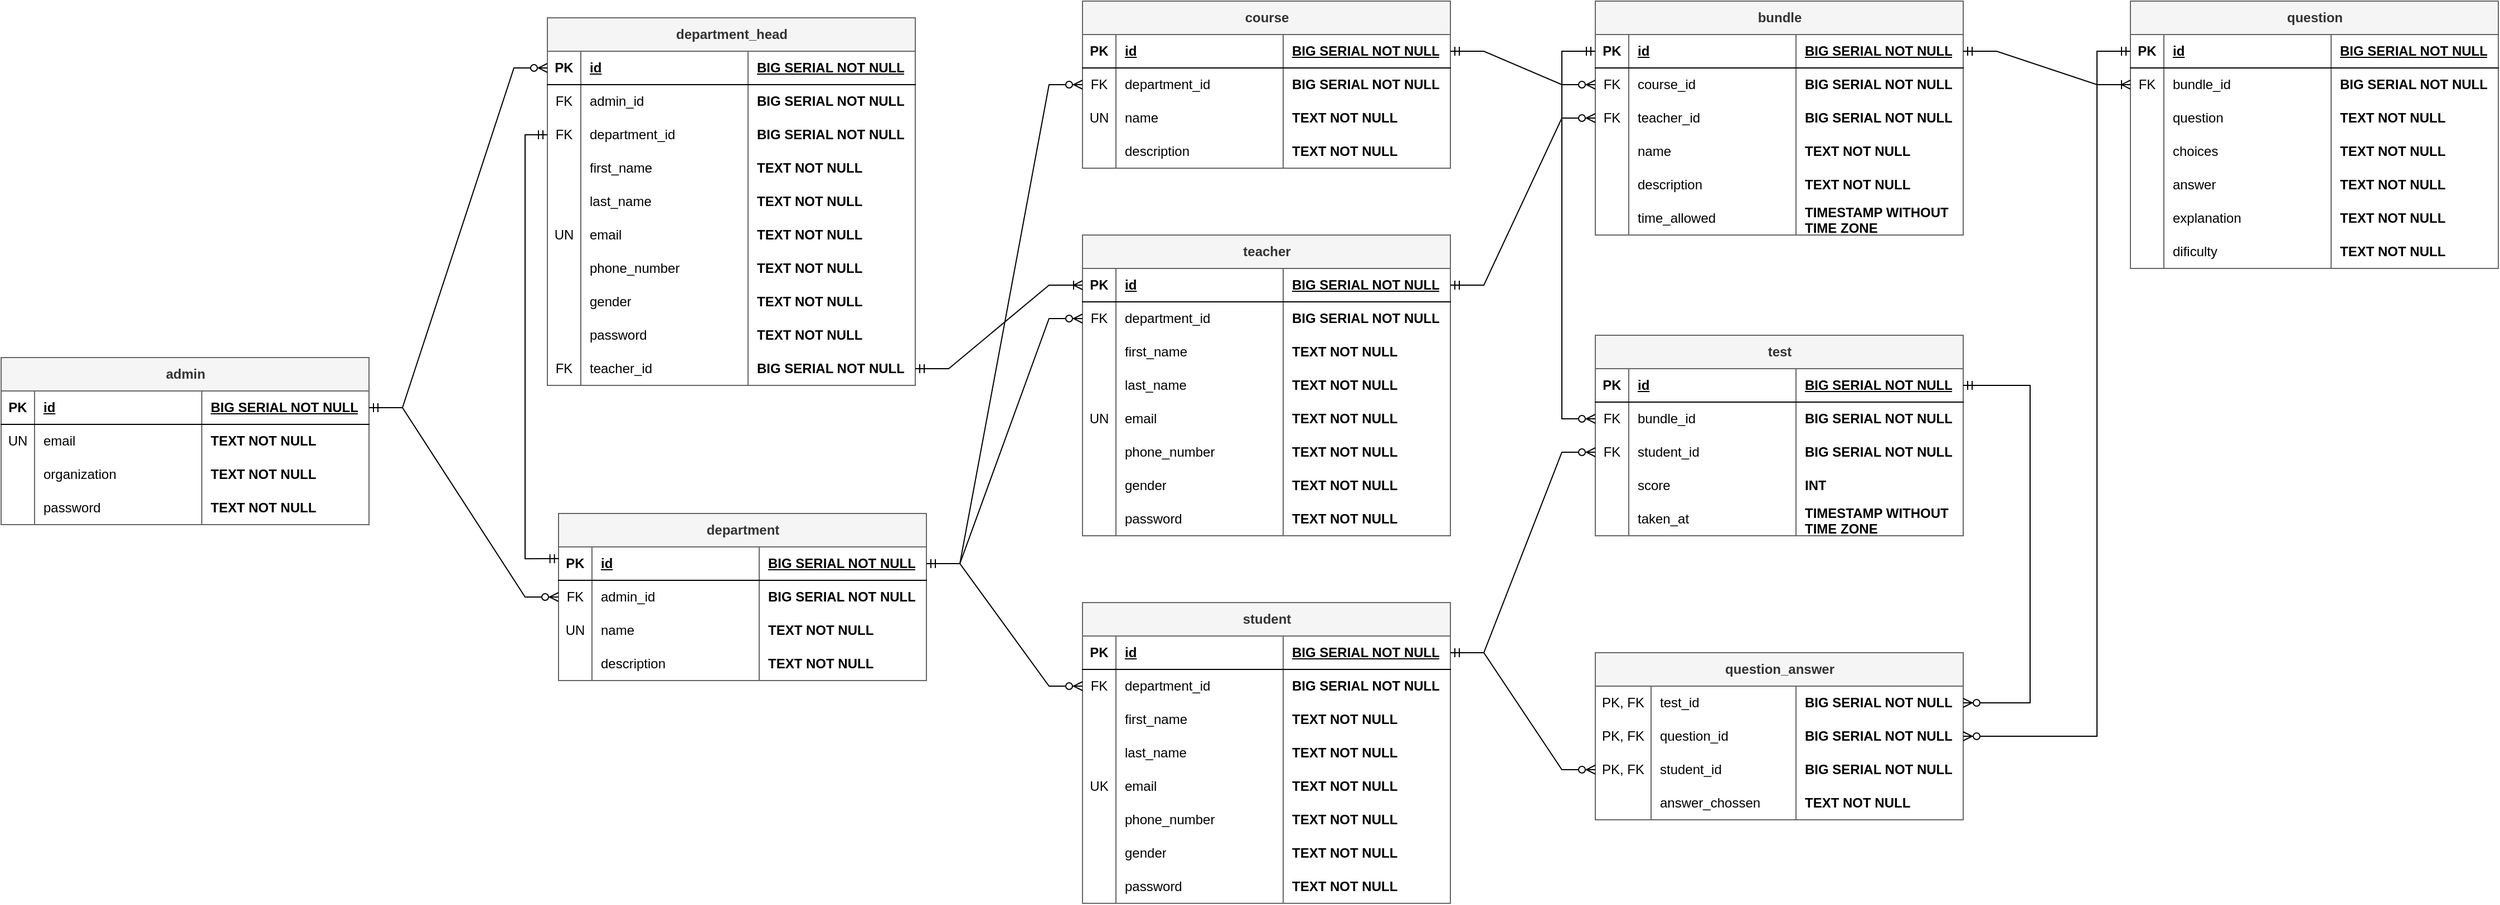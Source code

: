 <mxfile version="21.1.2" type="device">
  <diagram name="Page-1" id="erraQlXqkBYIqGGrh-lg">
    <mxGraphModel dx="4130" dy="1810" grid="1" gridSize="10" guides="1" tooltips="1" connect="1" arrows="1" fold="1" page="1" pageScale="1" pageWidth="850" pageHeight="1100" math="0" shadow="0">
      <root>
        <mxCell id="0" />
        <mxCell id="1" parent="0" />
        <mxCell id="iSprx_GVszuZ0Oc-VhTM-147" value="bundle" style="shape=table;startSize=30;container=1;collapsible=1;childLayout=tableLayout;fixedRows=1;rowLines=0;fontStyle=1;align=center;resizeLast=1;html=1;fillColor=#f5f5f5;fontColor=#333333;strokeColor=#666666;" parent="1" vertex="1">
          <mxGeometry x="-520" y="-190" width="330" height="210" as="geometry" />
        </mxCell>
        <mxCell id="iSprx_GVszuZ0Oc-VhTM-148" value="" style="shape=tableRow;horizontal=0;startSize=0;swimlaneHead=0;swimlaneBody=0;fillColor=none;collapsible=0;dropTarget=0;points=[[0,0.5],[1,0.5]];portConstraint=eastwest;top=0;left=0;right=0;bottom=1;" parent="iSprx_GVszuZ0Oc-VhTM-147" vertex="1">
          <mxGeometry y="30" width="330" height="30" as="geometry" />
        </mxCell>
        <mxCell id="iSprx_GVszuZ0Oc-VhTM-149" value="PK" style="shape=partialRectangle;connectable=0;fillColor=none;top=0;left=0;bottom=0;right=0;fontStyle=1;overflow=hidden;whiteSpace=wrap;html=1;" parent="iSprx_GVszuZ0Oc-VhTM-148" vertex="1">
          <mxGeometry width="30" height="30" as="geometry">
            <mxRectangle width="30" height="30" as="alternateBounds" />
          </mxGeometry>
        </mxCell>
        <mxCell id="iSprx_GVszuZ0Oc-VhTM-150" value="id" style="shape=partialRectangle;connectable=0;fillColor=none;top=0;left=0;bottom=0;right=0;align=left;spacingLeft=6;fontStyle=5;overflow=hidden;whiteSpace=wrap;html=1;" parent="iSprx_GVszuZ0Oc-VhTM-148" vertex="1">
          <mxGeometry x="30" width="150" height="30" as="geometry">
            <mxRectangle width="150" height="30" as="alternateBounds" />
          </mxGeometry>
        </mxCell>
        <mxCell id="iSprx_GVszuZ0Oc-VhTM-169" value="BIG SERIAL NOT NULL" style="shape=partialRectangle;connectable=0;fillColor=none;top=0;left=0;bottom=0;right=0;align=left;spacingLeft=6;fontStyle=5;overflow=hidden;whiteSpace=wrap;html=1;" parent="iSprx_GVszuZ0Oc-VhTM-148" vertex="1">
          <mxGeometry x="180" width="150" height="30" as="geometry">
            <mxRectangle width="150" height="30" as="alternateBounds" />
          </mxGeometry>
        </mxCell>
        <mxCell id="0kFPdpb1jJMILGQoGvP_-5" style="shape=tableRow;horizontal=0;startSize=0;swimlaneHead=0;swimlaneBody=0;fillColor=none;collapsible=0;dropTarget=0;points=[[0,0.5],[1,0.5]];portConstraint=eastwest;top=0;left=0;right=0;bottom=0;" parent="iSprx_GVszuZ0Oc-VhTM-147" vertex="1">
          <mxGeometry y="60" width="330" height="30" as="geometry" />
        </mxCell>
        <mxCell id="0kFPdpb1jJMILGQoGvP_-6" value="FK" style="shape=partialRectangle;connectable=0;fillColor=none;top=0;left=0;bottom=0;right=0;editable=1;overflow=hidden;whiteSpace=wrap;html=1;" parent="0kFPdpb1jJMILGQoGvP_-5" vertex="1">
          <mxGeometry width="30" height="30" as="geometry">
            <mxRectangle width="30" height="30" as="alternateBounds" />
          </mxGeometry>
        </mxCell>
        <mxCell id="0kFPdpb1jJMILGQoGvP_-7" value="course_id" style="shape=partialRectangle;connectable=0;fillColor=none;top=0;left=0;bottom=0;right=0;align=left;spacingLeft=6;overflow=hidden;whiteSpace=wrap;html=1;" parent="0kFPdpb1jJMILGQoGvP_-5" vertex="1">
          <mxGeometry x="30" width="150" height="30" as="geometry">
            <mxRectangle width="150" height="30" as="alternateBounds" />
          </mxGeometry>
        </mxCell>
        <mxCell id="0kFPdpb1jJMILGQoGvP_-8" value="&lt;b style=&quot;border-color: var(--border-color);&quot;&gt;BIG SERIAL NOT NULL&lt;/b&gt;" style="shape=partialRectangle;connectable=0;fillColor=none;top=0;left=0;bottom=0;right=0;align=left;spacingLeft=6;overflow=hidden;whiteSpace=wrap;html=1;" parent="0kFPdpb1jJMILGQoGvP_-5" vertex="1">
          <mxGeometry x="180" width="150" height="30" as="geometry">
            <mxRectangle width="150" height="30" as="alternateBounds" />
          </mxGeometry>
        </mxCell>
        <mxCell id="0kFPdpb1jJMILGQoGvP_-1" style="shape=tableRow;horizontal=0;startSize=0;swimlaneHead=0;swimlaneBody=0;fillColor=none;collapsible=0;dropTarget=0;points=[[0,0.5],[1,0.5]];portConstraint=eastwest;top=0;left=0;right=0;bottom=0;" parent="iSprx_GVszuZ0Oc-VhTM-147" vertex="1">
          <mxGeometry y="90" width="330" height="30" as="geometry" />
        </mxCell>
        <mxCell id="0kFPdpb1jJMILGQoGvP_-2" value="FK" style="shape=partialRectangle;connectable=0;fillColor=none;top=0;left=0;bottom=0;right=0;editable=1;overflow=hidden;whiteSpace=wrap;html=1;" parent="0kFPdpb1jJMILGQoGvP_-1" vertex="1">
          <mxGeometry width="30" height="30" as="geometry">
            <mxRectangle width="30" height="30" as="alternateBounds" />
          </mxGeometry>
        </mxCell>
        <mxCell id="0kFPdpb1jJMILGQoGvP_-3" value="teacher_id" style="shape=partialRectangle;connectable=0;fillColor=none;top=0;left=0;bottom=0;right=0;align=left;spacingLeft=6;overflow=hidden;whiteSpace=wrap;html=1;" parent="0kFPdpb1jJMILGQoGvP_-1" vertex="1">
          <mxGeometry x="30" width="150" height="30" as="geometry">
            <mxRectangle width="150" height="30" as="alternateBounds" />
          </mxGeometry>
        </mxCell>
        <mxCell id="0kFPdpb1jJMILGQoGvP_-4" value="&lt;b style=&quot;border-color: var(--border-color);&quot;&gt;BIG SERIAL NOT NULL&lt;/b&gt;" style="shape=partialRectangle;connectable=0;fillColor=none;top=0;left=0;bottom=0;right=0;align=left;spacingLeft=6;overflow=hidden;whiteSpace=wrap;html=1;" parent="0kFPdpb1jJMILGQoGvP_-1" vertex="1">
          <mxGeometry x="180" width="150" height="30" as="geometry">
            <mxRectangle width="150" height="30" as="alternateBounds" />
          </mxGeometry>
        </mxCell>
        <mxCell id="iSprx_GVszuZ0Oc-VhTM-151" value="" style="shape=tableRow;horizontal=0;startSize=0;swimlaneHead=0;swimlaneBody=0;fillColor=none;collapsible=0;dropTarget=0;points=[[0,0.5],[1,0.5]];portConstraint=eastwest;top=0;left=0;right=0;bottom=0;" parent="iSprx_GVszuZ0Oc-VhTM-147" vertex="1">
          <mxGeometry y="120" width="330" height="30" as="geometry" />
        </mxCell>
        <mxCell id="iSprx_GVszuZ0Oc-VhTM-152" value="" style="shape=partialRectangle;connectable=0;fillColor=none;top=0;left=0;bottom=0;right=0;editable=1;overflow=hidden;whiteSpace=wrap;html=1;" parent="iSprx_GVszuZ0Oc-VhTM-151" vertex="1">
          <mxGeometry width="30" height="30" as="geometry">
            <mxRectangle width="30" height="30" as="alternateBounds" />
          </mxGeometry>
        </mxCell>
        <mxCell id="iSprx_GVszuZ0Oc-VhTM-153" value="name" style="shape=partialRectangle;connectable=0;fillColor=none;top=0;left=0;bottom=0;right=0;align=left;spacingLeft=6;overflow=hidden;whiteSpace=wrap;html=1;" parent="iSprx_GVszuZ0Oc-VhTM-151" vertex="1">
          <mxGeometry x="30" width="150" height="30" as="geometry">
            <mxRectangle width="150" height="30" as="alternateBounds" />
          </mxGeometry>
        </mxCell>
        <mxCell id="iSprx_GVszuZ0Oc-VhTM-170" value="&lt;b&gt;TEXT NOT NULL&lt;/b&gt;" style="shape=partialRectangle;connectable=0;fillColor=none;top=0;left=0;bottom=0;right=0;align=left;spacingLeft=6;overflow=hidden;whiteSpace=wrap;html=1;" parent="iSprx_GVszuZ0Oc-VhTM-151" vertex="1">
          <mxGeometry x="180" width="150" height="30" as="geometry">
            <mxRectangle width="150" height="30" as="alternateBounds" />
          </mxGeometry>
        </mxCell>
        <mxCell id="iSprx_GVszuZ0Oc-VhTM-176" style="shape=tableRow;horizontal=0;startSize=0;swimlaneHead=0;swimlaneBody=0;fillColor=none;collapsible=0;dropTarget=0;points=[[0,0.5],[1,0.5]];portConstraint=eastwest;top=0;left=0;right=0;bottom=0;" parent="iSprx_GVszuZ0Oc-VhTM-147" vertex="1">
          <mxGeometry y="150" width="330" height="30" as="geometry" />
        </mxCell>
        <mxCell id="iSprx_GVszuZ0Oc-VhTM-177" style="shape=partialRectangle;connectable=0;fillColor=none;top=0;left=0;bottom=0;right=0;editable=1;overflow=hidden;whiteSpace=wrap;html=1;" parent="iSprx_GVszuZ0Oc-VhTM-176" vertex="1">
          <mxGeometry width="30" height="30" as="geometry">
            <mxRectangle width="30" height="30" as="alternateBounds" />
          </mxGeometry>
        </mxCell>
        <mxCell id="iSprx_GVszuZ0Oc-VhTM-178" value="description" style="shape=partialRectangle;connectable=0;fillColor=none;top=0;left=0;bottom=0;right=0;align=left;spacingLeft=6;overflow=hidden;whiteSpace=wrap;html=1;" parent="iSprx_GVszuZ0Oc-VhTM-176" vertex="1">
          <mxGeometry x="30" width="150" height="30" as="geometry">
            <mxRectangle width="150" height="30" as="alternateBounds" />
          </mxGeometry>
        </mxCell>
        <mxCell id="iSprx_GVszuZ0Oc-VhTM-179" value="&lt;b style=&quot;border-color: var(--border-color);&quot;&gt;TEXT NOT NULL&lt;/b&gt;" style="shape=partialRectangle;connectable=0;fillColor=none;top=0;left=0;bottom=0;right=0;align=left;spacingLeft=6;overflow=hidden;whiteSpace=wrap;html=1;" parent="iSprx_GVszuZ0Oc-VhTM-176" vertex="1">
          <mxGeometry x="180" width="150" height="30" as="geometry">
            <mxRectangle width="150" height="30" as="alternateBounds" />
          </mxGeometry>
        </mxCell>
        <mxCell id="iSprx_GVszuZ0Oc-VhTM-433" style="shape=tableRow;horizontal=0;startSize=0;swimlaneHead=0;swimlaneBody=0;fillColor=none;collapsible=0;dropTarget=0;points=[[0,0.5],[1,0.5]];portConstraint=eastwest;top=0;left=0;right=0;bottom=0;" parent="iSprx_GVszuZ0Oc-VhTM-147" vertex="1">
          <mxGeometry y="180" width="330" height="30" as="geometry" />
        </mxCell>
        <mxCell id="iSprx_GVszuZ0Oc-VhTM-434" style="shape=partialRectangle;connectable=0;fillColor=none;top=0;left=0;bottom=0;right=0;editable=1;overflow=hidden;whiteSpace=wrap;html=1;" parent="iSprx_GVszuZ0Oc-VhTM-433" vertex="1">
          <mxGeometry width="30" height="30" as="geometry">
            <mxRectangle width="30" height="30" as="alternateBounds" />
          </mxGeometry>
        </mxCell>
        <mxCell id="iSprx_GVszuZ0Oc-VhTM-435" value="time_allowed" style="shape=partialRectangle;connectable=0;fillColor=none;top=0;left=0;bottom=0;right=0;align=left;spacingLeft=6;overflow=hidden;whiteSpace=wrap;html=1;" parent="iSprx_GVszuZ0Oc-VhTM-433" vertex="1">
          <mxGeometry x="30" width="150" height="30" as="geometry">
            <mxRectangle width="150" height="30" as="alternateBounds" />
          </mxGeometry>
        </mxCell>
        <mxCell id="iSprx_GVszuZ0Oc-VhTM-436" value="&lt;b&gt;TIMESTAMP WITHOUT TIME ZONE&lt;/b&gt;" style="shape=partialRectangle;connectable=0;fillColor=none;top=0;left=0;bottom=0;right=0;align=left;spacingLeft=6;overflow=hidden;whiteSpace=wrap;html=1;" parent="iSprx_GVszuZ0Oc-VhTM-433" vertex="1">
          <mxGeometry x="180" width="150" height="30" as="geometry">
            <mxRectangle width="150" height="30" as="alternateBounds" />
          </mxGeometry>
        </mxCell>
        <mxCell id="iSprx_GVszuZ0Oc-VhTM-180" value="teacher" style="shape=table;startSize=30;container=1;collapsible=1;childLayout=tableLayout;fixedRows=1;rowLines=0;fontStyle=1;align=center;resizeLast=1;html=1;fillColor=#f5f5f5;fontColor=#333333;strokeColor=#666666;" parent="1" vertex="1">
          <mxGeometry x="-980" y="20" width="330" height="270" as="geometry" />
        </mxCell>
        <mxCell id="iSprx_GVszuZ0Oc-VhTM-181" value="" style="shape=tableRow;horizontal=0;startSize=0;swimlaneHead=0;swimlaneBody=0;fillColor=none;collapsible=0;dropTarget=0;points=[[0,0.5],[1,0.5]];portConstraint=eastwest;top=0;left=0;right=0;bottom=1;" parent="iSprx_GVszuZ0Oc-VhTM-180" vertex="1">
          <mxGeometry y="30" width="330" height="30" as="geometry" />
        </mxCell>
        <mxCell id="iSprx_GVszuZ0Oc-VhTM-182" value="PK" style="shape=partialRectangle;connectable=0;fillColor=none;top=0;left=0;bottom=0;right=0;fontStyle=1;overflow=hidden;whiteSpace=wrap;html=1;" parent="iSprx_GVszuZ0Oc-VhTM-181" vertex="1">
          <mxGeometry width="30" height="30" as="geometry">
            <mxRectangle width="30" height="30" as="alternateBounds" />
          </mxGeometry>
        </mxCell>
        <mxCell id="iSprx_GVszuZ0Oc-VhTM-183" value="id" style="shape=partialRectangle;connectable=0;fillColor=none;top=0;left=0;bottom=0;right=0;align=left;spacingLeft=6;fontStyle=5;overflow=hidden;whiteSpace=wrap;html=1;" parent="iSprx_GVszuZ0Oc-VhTM-181" vertex="1">
          <mxGeometry x="30" width="150" height="30" as="geometry">
            <mxRectangle width="150" height="30" as="alternateBounds" />
          </mxGeometry>
        </mxCell>
        <mxCell id="iSprx_GVszuZ0Oc-VhTM-184" value="BIG SERIAL NOT NULL" style="shape=partialRectangle;connectable=0;fillColor=none;top=0;left=0;bottom=0;right=0;align=left;spacingLeft=6;fontStyle=5;overflow=hidden;whiteSpace=wrap;html=1;" parent="iSprx_GVszuZ0Oc-VhTM-181" vertex="1">
          <mxGeometry x="180" width="150" height="30" as="geometry">
            <mxRectangle width="150" height="30" as="alternateBounds" />
          </mxGeometry>
        </mxCell>
        <mxCell id="iSprx_GVszuZ0Oc-VhTM-209" style="shape=tableRow;horizontal=0;startSize=0;swimlaneHead=0;swimlaneBody=0;fillColor=none;collapsible=0;dropTarget=0;points=[[0,0.5],[1,0.5]];portConstraint=eastwest;top=0;left=0;right=0;bottom=0;" parent="iSprx_GVszuZ0Oc-VhTM-180" vertex="1">
          <mxGeometry y="60" width="330" height="30" as="geometry" />
        </mxCell>
        <mxCell id="iSprx_GVszuZ0Oc-VhTM-210" value="&lt;span style=&quot;color: rgb(0, 0, 0); font-family: Helvetica; font-size: 12px; font-style: normal; font-variant-ligatures: normal; font-variant-caps: normal; font-weight: 400; letter-spacing: normal; orphans: 2; text-align: center; text-indent: 0px; text-transform: none; widows: 2; word-spacing: 0px; -webkit-text-stroke-width: 0px; background-color: rgb(251, 251, 251); text-decoration-thickness: initial; text-decoration-style: initial; text-decoration-color: initial; float: none; display: inline !important;&quot;&gt;FK&lt;/span&gt;" style="shape=partialRectangle;connectable=0;fillColor=none;top=0;left=0;bottom=0;right=0;editable=1;overflow=hidden;whiteSpace=wrap;html=1;" parent="iSprx_GVszuZ0Oc-VhTM-209" vertex="1">
          <mxGeometry width="30" height="30" as="geometry">
            <mxRectangle width="30" height="30" as="alternateBounds" />
          </mxGeometry>
        </mxCell>
        <mxCell id="iSprx_GVszuZ0Oc-VhTM-211" value="department_id" style="shape=partialRectangle;connectable=0;fillColor=none;top=0;left=0;bottom=0;right=0;align=left;spacingLeft=6;overflow=hidden;whiteSpace=wrap;html=1;" parent="iSprx_GVszuZ0Oc-VhTM-209" vertex="1">
          <mxGeometry x="30" width="150" height="30" as="geometry">
            <mxRectangle width="150" height="30" as="alternateBounds" />
          </mxGeometry>
        </mxCell>
        <mxCell id="iSprx_GVszuZ0Oc-VhTM-212" value="&lt;b style=&quot;border-color: var(--border-color);&quot;&gt;BIG SERIAL NOT NULL&lt;/b&gt;" style="shape=partialRectangle;connectable=0;fillColor=none;top=0;left=0;bottom=0;right=0;align=left;spacingLeft=6;overflow=hidden;whiteSpace=wrap;html=1;" parent="iSprx_GVszuZ0Oc-VhTM-209" vertex="1">
          <mxGeometry x="180" width="150" height="30" as="geometry">
            <mxRectangle width="150" height="30" as="alternateBounds" />
          </mxGeometry>
        </mxCell>
        <mxCell id="iSprx_GVszuZ0Oc-VhTM-185" value="" style="shape=tableRow;horizontal=0;startSize=0;swimlaneHead=0;swimlaneBody=0;fillColor=none;collapsible=0;dropTarget=0;points=[[0,0.5],[1,0.5]];portConstraint=eastwest;top=0;left=0;right=0;bottom=0;" parent="iSprx_GVszuZ0Oc-VhTM-180" vertex="1">
          <mxGeometry y="90" width="330" height="30" as="geometry" />
        </mxCell>
        <mxCell id="iSprx_GVszuZ0Oc-VhTM-186" value="" style="shape=partialRectangle;connectable=0;fillColor=none;top=0;left=0;bottom=0;right=0;editable=1;overflow=hidden;whiteSpace=wrap;html=1;" parent="iSprx_GVszuZ0Oc-VhTM-185" vertex="1">
          <mxGeometry width="30" height="30" as="geometry">
            <mxRectangle width="30" height="30" as="alternateBounds" />
          </mxGeometry>
        </mxCell>
        <mxCell id="iSprx_GVszuZ0Oc-VhTM-187" value="first_name" style="shape=partialRectangle;connectable=0;fillColor=none;top=0;left=0;bottom=0;right=0;align=left;spacingLeft=6;overflow=hidden;whiteSpace=wrap;html=1;" parent="iSprx_GVszuZ0Oc-VhTM-185" vertex="1">
          <mxGeometry x="30" width="150" height="30" as="geometry">
            <mxRectangle width="150" height="30" as="alternateBounds" />
          </mxGeometry>
        </mxCell>
        <mxCell id="iSprx_GVszuZ0Oc-VhTM-188" value="&lt;b&gt;TEXT NOT NULL&lt;/b&gt;" style="shape=partialRectangle;connectable=0;fillColor=none;top=0;left=0;bottom=0;right=0;align=left;spacingLeft=6;overflow=hidden;whiteSpace=wrap;html=1;" parent="iSprx_GVszuZ0Oc-VhTM-185" vertex="1">
          <mxGeometry x="180" width="150" height="30" as="geometry">
            <mxRectangle width="150" height="30" as="alternateBounds" />
          </mxGeometry>
        </mxCell>
        <mxCell id="iSprx_GVszuZ0Oc-VhTM-189" value="" style="shape=tableRow;horizontal=0;startSize=0;swimlaneHead=0;swimlaneBody=0;fillColor=none;collapsible=0;dropTarget=0;points=[[0,0.5],[1,0.5]];portConstraint=eastwest;top=0;left=0;right=0;bottom=0;" parent="iSprx_GVszuZ0Oc-VhTM-180" vertex="1">
          <mxGeometry y="120" width="330" height="30" as="geometry" />
        </mxCell>
        <mxCell id="iSprx_GVszuZ0Oc-VhTM-190" value="" style="shape=partialRectangle;connectable=0;fillColor=none;top=0;left=0;bottom=0;right=0;editable=1;overflow=hidden;whiteSpace=wrap;html=1;" parent="iSprx_GVszuZ0Oc-VhTM-189" vertex="1">
          <mxGeometry width="30" height="30" as="geometry">
            <mxRectangle width="30" height="30" as="alternateBounds" />
          </mxGeometry>
        </mxCell>
        <mxCell id="iSprx_GVszuZ0Oc-VhTM-191" value="last_name" style="shape=partialRectangle;connectable=0;fillColor=none;top=0;left=0;bottom=0;right=0;align=left;spacingLeft=6;overflow=hidden;whiteSpace=wrap;html=1;" parent="iSprx_GVszuZ0Oc-VhTM-189" vertex="1">
          <mxGeometry x="30" width="150" height="30" as="geometry">
            <mxRectangle width="150" height="30" as="alternateBounds" />
          </mxGeometry>
        </mxCell>
        <mxCell id="iSprx_GVszuZ0Oc-VhTM-192" value="&lt;b style=&quot;border-color: var(--border-color);&quot;&gt;TEXT NOT NULL&lt;/b&gt;" style="shape=partialRectangle;connectable=0;fillColor=none;top=0;left=0;bottom=0;right=0;align=left;spacingLeft=6;overflow=hidden;whiteSpace=wrap;html=1;" parent="iSprx_GVszuZ0Oc-VhTM-189" vertex="1">
          <mxGeometry x="180" width="150" height="30" as="geometry">
            <mxRectangle width="150" height="30" as="alternateBounds" />
          </mxGeometry>
        </mxCell>
        <mxCell id="iSprx_GVszuZ0Oc-VhTM-193" value="" style="shape=tableRow;horizontal=0;startSize=0;swimlaneHead=0;swimlaneBody=0;fillColor=none;collapsible=0;dropTarget=0;points=[[0,0.5],[1,0.5]];portConstraint=eastwest;top=0;left=0;right=0;bottom=0;" parent="iSprx_GVszuZ0Oc-VhTM-180" vertex="1">
          <mxGeometry y="150" width="330" height="30" as="geometry" />
        </mxCell>
        <mxCell id="iSprx_GVszuZ0Oc-VhTM-194" value="UN" style="shape=partialRectangle;connectable=0;fillColor=none;top=0;left=0;bottom=0;right=0;editable=1;overflow=hidden;whiteSpace=wrap;html=1;" parent="iSprx_GVszuZ0Oc-VhTM-193" vertex="1">
          <mxGeometry width="30" height="30" as="geometry">
            <mxRectangle width="30" height="30" as="alternateBounds" />
          </mxGeometry>
        </mxCell>
        <mxCell id="iSprx_GVszuZ0Oc-VhTM-195" value="email" style="shape=partialRectangle;connectable=0;fillColor=none;top=0;left=0;bottom=0;right=0;align=left;spacingLeft=6;overflow=hidden;whiteSpace=wrap;html=1;" parent="iSprx_GVszuZ0Oc-VhTM-193" vertex="1">
          <mxGeometry x="30" width="150" height="30" as="geometry">
            <mxRectangle width="150" height="30" as="alternateBounds" />
          </mxGeometry>
        </mxCell>
        <mxCell id="iSprx_GVszuZ0Oc-VhTM-196" value="&lt;b style=&quot;border-color: var(--border-color);&quot;&gt;TEXT NOT NULL&lt;/b&gt;" style="shape=partialRectangle;connectable=0;fillColor=none;top=0;left=0;bottom=0;right=0;align=left;spacingLeft=6;overflow=hidden;whiteSpace=wrap;html=1;" parent="iSprx_GVszuZ0Oc-VhTM-193" vertex="1">
          <mxGeometry x="180" width="150" height="30" as="geometry">
            <mxRectangle width="150" height="30" as="alternateBounds" />
          </mxGeometry>
        </mxCell>
        <mxCell id="iSprx_GVszuZ0Oc-VhTM-197" style="shape=tableRow;horizontal=0;startSize=0;swimlaneHead=0;swimlaneBody=0;fillColor=none;collapsible=0;dropTarget=0;points=[[0,0.5],[1,0.5]];portConstraint=eastwest;top=0;left=0;right=0;bottom=0;" parent="iSprx_GVszuZ0Oc-VhTM-180" vertex="1">
          <mxGeometry y="180" width="330" height="30" as="geometry" />
        </mxCell>
        <mxCell id="iSprx_GVszuZ0Oc-VhTM-198" style="shape=partialRectangle;connectable=0;fillColor=none;top=0;left=0;bottom=0;right=0;editable=1;overflow=hidden;whiteSpace=wrap;html=1;" parent="iSprx_GVszuZ0Oc-VhTM-197" vertex="1">
          <mxGeometry width="30" height="30" as="geometry">
            <mxRectangle width="30" height="30" as="alternateBounds" />
          </mxGeometry>
        </mxCell>
        <mxCell id="iSprx_GVszuZ0Oc-VhTM-199" value="phone_number" style="shape=partialRectangle;connectable=0;fillColor=none;top=0;left=0;bottom=0;right=0;align=left;spacingLeft=6;overflow=hidden;whiteSpace=wrap;html=1;" parent="iSprx_GVszuZ0Oc-VhTM-197" vertex="1">
          <mxGeometry x="30" width="150" height="30" as="geometry">
            <mxRectangle width="150" height="30" as="alternateBounds" />
          </mxGeometry>
        </mxCell>
        <mxCell id="iSprx_GVszuZ0Oc-VhTM-200" value="&lt;b style=&quot;border-color: var(--border-color);&quot;&gt;TEXT NOT NULL&lt;/b&gt;" style="shape=partialRectangle;connectable=0;fillColor=none;top=0;left=0;bottom=0;right=0;align=left;spacingLeft=6;overflow=hidden;whiteSpace=wrap;html=1;" parent="iSprx_GVszuZ0Oc-VhTM-197" vertex="1">
          <mxGeometry x="180" width="150" height="30" as="geometry">
            <mxRectangle width="150" height="30" as="alternateBounds" />
          </mxGeometry>
        </mxCell>
        <mxCell id="iSprx_GVszuZ0Oc-VhTM-201" style="shape=tableRow;horizontal=0;startSize=0;swimlaneHead=0;swimlaneBody=0;fillColor=none;collapsible=0;dropTarget=0;points=[[0,0.5],[1,0.5]];portConstraint=eastwest;top=0;left=0;right=0;bottom=0;" parent="iSprx_GVszuZ0Oc-VhTM-180" vertex="1">
          <mxGeometry y="210" width="330" height="30" as="geometry" />
        </mxCell>
        <mxCell id="iSprx_GVszuZ0Oc-VhTM-202" style="shape=partialRectangle;connectable=0;fillColor=none;top=0;left=0;bottom=0;right=0;editable=1;overflow=hidden;whiteSpace=wrap;html=1;" parent="iSprx_GVszuZ0Oc-VhTM-201" vertex="1">
          <mxGeometry width="30" height="30" as="geometry">
            <mxRectangle width="30" height="30" as="alternateBounds" />
          </mxGeometry>
        </mxCell>
        <mxCell id="iSprx_GVszuZ0Oc-VhTM-203" value="gender" style="shape=partialRectangle;connectable=0;fillColor=none;top=0;left=0;bottom=0;right=0;align=left;spacingLeft=6;overflow=hidden;whiteSpace=wrap;html=1;" parent="iSprx_GVszuZ0Oc-VhTM-201" vertex="1">
          <mxGeometry x="30" width="150" height="30" as="geometry">
            <mxRectangle width="150" height="30" as="alternateBounds" />
          </mxGeometry>
        </mxCell>
        <mxCell id="iSprx_GVszuZ0Oc-VhTM-204" value="&lt;b style=&quot;border-color: var(--border-color);&quot;&gt;TEXT NOT NULL&lt;/b&gt;" style="shape=partialRectangle;connectable=0;fillColor=none;top=0;left=0;bottom=0;right=0;align=left;spacingLeft=6;overflow=hidden;whiteSpace=wrap;html=1;" parent="iSprx_GVszuZ0Oc-VhTM-201" vertex="1">
          <mxGeometry x="180" width="150" height="30" as="geometry">
            <mxRectangle width="150" height="30" as="alternateBounds" />
          </mxGeometry>
        </mxCell>
        <mxCell id="iSprx_GVszuZ0Oc-VhTM-205" style="shape=tableRow;horizontal=0;startSize=0;swimlaneHead=0;swimlaneBody=0;fillColor=none;collapsible=0;dropTarget=0;points=[[0,0.5],[1,0.5]];portConstraint=eastwest;top=0;left=0;right=0;bottom=0;" parent="iSprx_GVszuZ0Oc-VhTM-180" vertex="1">
          <mxGeometry y="240" width="330" height="30" as="geometry" />
        </mxCell>
        <mxCell id="iSprx_GVszuZ0Oc-VhTM-206" style="shape=partialRectangle;connectable=0;fillColor=none;top=0;left=0;bottom=0;right=0;editable=1;overflow=hidden;whiteSpace=wrap;html=1;" parent="iSprx_GVszuZ0Oc-VhTM-205" vertex="1">
          <mxGeometry width="30" height="30" as="geometry">
            <mxRectangle width="30" height="30" as="alternateBounds" />
          </mxGeometry>
        </mxCell>
        <mxCell id="iSprx_GVszuZ0Oc-VhTM-207" value="password" style="shape=partialRectangle;connectable=0;fillColor=none;top=0;left=0;bottom=0;right=0;align=left;spacingLeft=6;overflow=hidden;whiteSpace=wrap;html=1;" parent="iSprx_GVszuZ0Oc-VhTM-205" vertex="1">
          <mxGeometry x="30" width="150" height="30" as="geometry">
            <mxRectangle width="150" height="30" as="alternateBounds" />
          </mxGeometry>
        </mxCell>
        <mxCell id="iSprx_GVszuZ0Oc-VhTM-208" value="&lt;b style=&quot;border-color: var(--border-color);&quot;&gt;TEXT NOT NULL&lt;/b&gt;" style="shape=partialRectangle;connectable=0;fillColor=none;top=0;left=0;bottom=0;right=0;align=left;spacingLeft=6;overflow=hidden;whiteSpace=wrap;html=1;" parent="iSprx_GVszuZ0Oc-VhTM-205" vertex="1">
          <mxGeometry x="180" width="150" height="30" as="geometry">
            <mxRectangle width="150" height="30" as="alternateBounds" />
          </mxGeometry>
        </mxCell>
        <mxCell id="iSprx_GVszuZ0Oc-VhTM-213" value="department" style="shape=table;startSize=30;container=1;collapsible=1;childLayout=tableLayout;fixedRows=1;rowLines=0;fontStyle=1;align=center;resizeLast=1;html=1;fillColor=#f5f5f5;fontColor=#333333;strokeColor=#666666;" parent="1" vertex="1">
          <mxGeometry x="-1450" y="270" width="330" height="150" as="geometry" />
        </mxCell>
        <mxCell id="iSprx_GVszuZ0Oc-VhTM-214" value="" style="shape=tableRow;horizontal=0;startSize=0;swimlaneHead=0;swimlaneBody=0;fillColor=none;collapsible=0;dropTarget=0;points=[[0,0.5],[1,0.5]];portConstraint=eastwest;top=0;left=0;right=0;bottom=1;" parent="iSprx_GVszuZ0Oc-VhTM-213" vertex="1">
          <mxGeometry y="30" width="330" height="30" as="geometry" />
        </mxCell>
        <mxCell id="iSprx_GVszuZ0Oc-VhTM-215" value="PK" style="shape=partialRectangle;connectable=0;fillColor=none;top=0;left=0;bottom=0;right=0;fontStyle=1;overflow=hidden;whiteSpace=wrap;html=1;" parent="iSprx_GVszuZ0Oc-VhTM-214" vertex="1">
          <mxGeometry width="30" height="30" as="geometry">
            <mxRectangle width="30" height="30" as="alternateBounds" />
          </mxGeometry>
        </mxCell>
        <mxCell id="iSprx_GVszuZ0Oc-VhTM-216" value="id" style="shape=partialRectangle;connectable=0;fillColor=none;top=0;left=0;bottom=0;right=0;align=left;spacingLeft=6;fontStyle=5;overflow=hidden;whiteSpace=wrap;html=1;" parent="iSprx_GVszuZ0Oc-VhTM-214" vertex="1">
          <mxGeometry x="30" width="150" height="30" as="geometry">
            <mxRectangle width="150" height="30" as="alternateBounds" />
          </mxGeometry>
        </mxCell>
        <mxCell id="iSprx_GVszuZ0Oc-VhTM-217" value="BIG SERIAL NOT NULL" style="shape=partialRectangle;connectable=0;fillColor=none;top=0;left=0;bottom=0;right=0;align=left;spacingLeft=6;fontStyle=5;overflow=hidden;whiteSpace=wrap;html=1;" parent="iSprx_GVszuZ0Oc-VhTM-214" vertex="1">
          <mxGeometry x="180" width="150" height="30" as="geometry">
            <mxRectangle width="150" height="30" as="alternateBounds" />
          </mxGeometry>
        </mxCell>
        <mxCell id="iSprx_GVszuZ0Oc-VhTM-415" style="shape=tableRow;horizontal=0;startSize=0;swimlaneHead=0;swimlaneBody=0;fillColor=none;collapsible=0;dropTarget=0;points=[[0,0.5],[1,0.5]];portConstraint=eastwest;top=0;left=0;right=0;bottom=0;" parent="iSprx_GVszuZ0Oc-VhTM-213" vertex="1">
          <mxGeometry y="60" width="330" height="30" as="geometry" />
        </mxCell>
        <mxCell id="iSprx_GVszuZ0Oc-VhTM-416" value="FK" style="shape=partialRectangle;connectable=0;fillColor=none;top=0;left=0;bottom=0;right=0;editable=1;overflow=hidden;whiteSpace=wrap;html=1;" parent="iSprx_GVszuZ0Oc-VhTM-415" vertex="1">
          <mxGeometry width="30" height="30" as="geometry">
            <mxRectangle width="30" height="30" as="alternateBounds" />
          </mxGeometry>
        </mxCell>
        <mxCell id="iSprx_GVszuZ0Oc-VhTM-417" value="admin_id" style="shape=partialRectangle;connectable=0;fillColor=none;top=0;left=0;bottom=0;right=0;align=left;spacingLeft=6;overflow=hidden;whiteSpace=wrap;html=1;" parent="iSprx_GVszuZ0Oc-VhTM-415" vertex="1">
          <mxGeometry x="30" width="150" height="30" as="geometry">
            <mxRectangle width="150" height="30" as="alternateBounds" />
          </mxGeometry>
        </mxCell>
        <mxCell id="iSprx_GVszuZ0Oc-VhTM-418" value="&lt;b&gt;BIG SERIAL NOT NULL&lt;/b&gt;" style="shape=partialRectangle;connectable=0;fillColor=none;top=0;left=0;bottom=0;right=0;align=left;spacingLeft=6;overflow=hidden;whiteSpace=wrap;html=1;" parent="iSprx_GVszuZ0Oc-VhTM-415" vertex="1">
          <mxGeometry x="180" width="150" height="30" as="geometry">
            <mxRectangle width="150" height="30" as="alternateBounds" />
          </mxGeometry>
        </mxCell>
        <mxCell id="iSprx_GVszuZ0Oc-VhTM-218" value="" style="shape=tableRow;horizontal=0;startSize=0;swimlaneHead=0;swimlaneBody=0;fillColor=none;collapsible=0;dropTarget=0;points=[[0,0.5],[1,0.5]];portConstraint=eastwest;top=0;left=0;right=0;bottom=0;" parent="iSprx_GVszuZ0Oc-VhTM-213" vertex="1">
          <mxGeometry y="90" width="330" height="30" as="geometry" />
        </mxCell>
        <mxCell id="iSprx_GVszuZ0Oc-VhTM-219" value="UN" style="shape=partialRectangle;connectable=0;fillColor=none;top=0;left=0;bottom=0;right=0;editable=1;overflow=hidden;whiteSpace=wrap;html=1;" parent="iSprx_GVszuZ0Oc-VhTM-218" vertex="1">
          <mxGeometry width="30" height="30" as="geometry">
            <mxRectangle width="30" height="30" as="alternateBounds" />
          </mxGeometry>
        </mxCell>
        <mxCell id="iSprx_GVszuZ0Oc-VhTM-220" value="name" style="shape=partialRectangle;connectable=0;fillColor=none;top=0;left=0;bottom=0;right=0;align=left;spacingLeft=6;overflow=hidden;whiteSpace=wrap;html=1;" parent="iSprx_GVszuZ0Oc-VhTM-218" vertex="1">
          <mxGeometry x="30" width="150" height="30" as="geometry">
            <mxRectangle width="150" height="30" as="alternateBounds" />
          </mxGeometry>
        </mxCell>
        <mxCell id="iSprx_GVszuZ0Oc-VhTM-221" value="&lt;b&gt;TEXT NOT NULL&lt;/b&gt;" style="shape=partialRectangle;connectable=0;fillColor=none;top=0;left=0;bottom=0;right=0;align=left;spacingLeft=6;overflow=hidden;whiteSpace=wrap;html=1;" parent="iSprx_GVszuZ0Oc-VhTM-218" vertex="1">
          <mxGeometry x="180" width="150" height="30" as="geometry">
            <mxRectangle width="150" height="30" as="alternateBounds" />
          </mxGeometry>
        </mxCell>
        <mxCell id="iSprx_GVszuZ0Oc-VhTM-287" value="" style="shape=tableRow;horizontal=0;startSize=0;swimlaneHead=0;swimlaneBody=0;fillColor=none;collapsible=0;dropTarget=0;points=[[0,0.5],[1,0.5]];portConstraint=eastwest;top=0;left=0;right=0;bottom=0;" parent="iSprx_GVszuZ0Oc-VhTM-213" vertex="1">
          <mxGeometry y="120" width="330" height="30" as="geometry" />
        </mxCell>
        <mxCell id="iSprx_GVszuZ0Oc-VhTM-288" value="" style="shape=partialRectangle;connectable=0;fillColor=none;top=0;left=0;bottom=0;right=0;editable=1;overflow=hidden;whiteSpace=wrap;html=1;" parent="iSprx_GVszuZ0Oc-VhTM-287" vertex="1">
          <mxGeometry width="30" height="30" as="geometry">
            <mxRectangle width="30" height="30" as="alternateBounds" />
          </mxGeometry>
        </mxCell>
        <mxCell id="iSprx_GVszuZ0Oc-VhTM-289" value="description" style="shape=partialRectangle;connectable=0;fillColor=none;top=0;left=0;bottom=0;right=0;align=left;spacingLeft=6;overflow=hidden;whiteSpace=wrap;html=1;" parent="iSprx_GVszuZ0Oc-VhTM-287" vertex="1">
          <mxGeometry x="30" width="150" height="30" as="geometry">
            <mxRectangle width="150" height="30" as="alternateBounds" />
          </mxGeometry>
        </mxCell>
        <mxCell id="iSprx_GVszuZ0Oc-VhTM-290" value="&lt;b&gt;TEXT NOT NULL&lt;/b&gt;" style="shape=partialRectangle;connectable=0;fillColor=none;top=0;left=0;bottom=0;right=0;align=left;spacingLeft=6;overflow=hidden;whiteSpace=wrap;html=1;" parent="iSprx_GVszuZ0Oc-VhTM-287" vertex="1">
          <mxGeometry x="180" width="150" height="30" as="geometry">
            <mxRectangle width="150" height="30" as="alternateBounds" />
          </mxGeometry>
        </mxCell>
        <mxCell id="iSprx_GVszuZ0Oc-VhTM-258" value="course" style="shape=table;startSize=30;container=1;collapsible=1;childLayout=tableLayout;fixedRows=1;rowLines=0;fontStyle=1;align=center;resizeLast=1;html=1;fillColor=#f5f5f5;fontColor=#333333;strokeColor=#666666;" parent="1" vertex="1">
          <mxGeometry x="-980" y="-190" width="330" height="150" as="geometry" />
        </mxCell>
        <mxCell id="iSprx_GVszuZ0Oc-VhTM-259" value="" style="shape=tableRow;horizontal=0;startSize=0;swimlaneHead=0;swimlaneBody=0;fillColor=none;collapsible=0;dropTarget=0;points=[[0,0.5],[1,0.5]];portConstraint=eastwest;top=0;left=0;right=0;bottom=1;" parent="iSprx_GVszuZ0Oc-VhTM-258" vertex="1">
          <mxGeometry y="30" width="330" height="30" as="geometry" />
        </mxCell>
        <mxCell id="iSprx_GVszuZ0Oc-VhTM-260" value="PK" style="shape=partialRectangle;connectable=0;fillColor=none;top=0;left=0;bottom=0;right=0;fontStyle=1;overflow=hidden;whiteSpace=wrap;html=1;" parent="iSprx_GVszuZ0Oc-VhTM-259" vertex="1">
          <mxGeometry width="30" height="30" as="geometry">
            <mxRectangle width="30" height="30" as="alternateBounds" />
          </mxGeometry>
        </mxCell>
        <mxCell id="iSprx_GVszuZ0Oc-VhTM-261" value="id" style="shape=partialRectangle;connectable=0;fillColor=none;top=0;left=0;bottom=0;right=0;align=left;spacingLeft=6;fontStyle=5;overflow=hidden;whiteSpace=wrap;html=1;" parent="iSprx_GVszuZ0Oc-VhTM-259" vertex="1">
          <mxGeometry x="30" width="150" height="30" as="geometry">
            <mxRectangle width="150" height="30" as="alternateBounds" />
          </mxGeometry>
        </mxCell>
        <mxCell id="iSprx_GVszuZ0Oc-VhTM-262" value="BIG SERIAL NOT NULL" style="shape=partialRectangle;connectable=0;fillColor=none;top=0;left=0;bottom=0;right=0;align=left;spacingLeft=6;fontStyle=5;overflow=hidden;whiteSpace=wrap;html=1;" parent="iSprx_GVszuZ0Oc-VhTM-259" vertex="1">
          <mxGeometry x="180" width="150" height="30" as="geometry">
            <mxRectangle width="150" height="30" as="alternateBounds" />
          </mxGeometry>
        </mxCell>
        <mxCell id="iSprx_GVszuZ0Oc-VhTM-420" style="shape=tableRow;horizontal=0;startSize=0;swimlaneHead=0;swimlaneBody=0;fillColor=none;collapsible=0;dropTarget=0;points=[[0,0.5],[1,0.5]];portConstraint=eastwest;top=0;left=0;right=0;bottom=0;" parent="iSprx_GVszuZ0Oc-VhTM-258" vertex="1">
          <mxGeometry y="60" width="330" height="30" as="geometry" />
        </mxCell>
        <mxCell id="iSprx_GVszuZ0Oc-VhTM-421" value="FK" style="shape=partialRectangle;connectable=0;fillColor=none;top=0;left=0;bottom=0;right=0;editable=1;overflow=hidden;whiteSpace=wrap;html=1;" parent="iSprx_GVszuZ0Oc-VhTM-420" vertex="1">
          <mxGeometry width="30" height="30" as="geometry">
            <mxRectangle width="30" height="30" as="alternateBounds" />
          </mxGeometry>
        </mxCell>
        <mxCell id="iSprx_GVszuZ0Oc-VhTM-422" value="department_id" style="shape=partialRectangle;connectable=0;fillColor=none;top=0;left=0;bottom=0;right=0;align=left;spacingLeft=6;overflow=hidden;whiteSpace=wrap;html=1;" parent="iSprx_GVszuZ0Oc-VhTM-420" vertex="1">
          <mxGeometry x="30" width="150" height="30" as="geometry">
            <mxRectangle width="150" height="30" as="alternateBounds" />
          </mxGeometry>
        </mxCell>
        <mxCell id="iSprx_GVszuZ0Oc-VhTM-423" value="&lt;b style=&quot;border-color: var(--border-color);&quot;&gt;BIG SERIAL NOT NULL&lt;/b&gt;" style="shape=partialRectangle;connectable=0;fillColor=none;top=0;left=0;bottom=0;right=0;align=left;spacingLeft=6;overflow=hidden;whiteSpace=wrap;html=1;" parent="iSprx_GVszuZ0Oc-VhTM-420" vertex="1">
          <mxGeometry x="180" width="150" height="30" as="geometry">
            <mxRectangle width="150" height="30" as="alternateBounds" />
          </mxGeometry>
        </mxCell>
        <mxCell id="iSprx_GVszuZ0Oc-VhTM-263" value="" style="shape=tableRow;horizontal=0;startSize=0;swimlaneHead=0;swimlaneBody=0;fillColor=none;collapsible=0;dropTarget=0;points=[[0,0.5],[1,0.5]];portConstraint=eastwest;top=0;left=0;right=0;bottom=0;" parent="iSprx_GVszuZ0Oc-VhTM-258" vertex="1">
          <mxGeometry y="90" width="330" height="30" as="geometry" />
        </mxCell>
        <mxCell id="iSprx_GVszuZ0Oc-VhTM-264" value="UN" style="shape=partialRectangle;connectable=0;fillColor=none;top=0;left=0;bottom=0;right=0;editable=1;overflow=hidden;whiteSpace=wrap;html=1;" parent="iSprx_GVszuZ0Oc-VhTM-263" vertex="1">
          <mxGeometry width="30" height="30" as="geometry">
            <mxRectangle width="30" height="30" as="alternateBounds" />
          </mxGeometry>
        </mxCell>
        <mxCell id="iSprx_GVszuZ0Oc-VhTM-265" value="name" style="shape=partialRectangle;connectable=0;fillColor=none;top=0;left=0;bottom=0;right=0;align=left;spacingLeft=6;overflow=hidden;whiteSpace=wrap;html=1;" parent="iSprx_GVszuZ0Oc-VhTM-263" vertex="1">
          <mxGeometry x="30" width="150" height="30" as="geometry">
            <mxRectangle width="150" height="30" as="alternateBounds" />
          </mxGeometry>
        </mxCell>
        <mxCell id="iSprx_GVszuZ0Oc-VhTM-266" value="&lt;b&gt;TEXT NOT NULL&lt;/b&gt;" style="shape=partialRectangle;connectable=0;fillColor=none;top=0;left=0;bottom=0;right=0;align=left;spacingLeft=6;overflow=hidden;whiteSpace=wrap;html=1;" parent="iSprx_GVszuZ0Oc-VhTM-263" vertex="1">
          <mxGeometry x="180" width="150" height="30" as="geometry">
            <mxRectangle width="150" height="30" as="alternateBounds" />
          </mxGeometry>
        </mxCell>
        <mxCell id="iSprx_GVszuZ0Oc-VhTM-267" style="shape=tableRow;horizontal=0;startSize=0;swimlaneHead=0;swimlaneBody=0;fillColor=none;collapsible=0;dropTarget=0;points=[[0,0.5],[1,0.5]];portConstraint=eastwest;top=0;left=0;right=0;bottom=0;" parent="iSprx_GVszuZ0Oc-VhTM-258" vertex="1">
          <mxGeometry y="120" width="330" height="30" as="geometry" />
        </mxCell>
        <mxCell id="iSprx_GVszuZ0Oc-VhTM-268" style="shape=partialRectangle;connectable=0;fillColor=none;top=0;left=0;bottom=0;right=0;editable=1;overflow=hidden;whiteSpace=wrap;html=1;" parent="iSprx_GVszuZ0Oc-VhTM-267" vertex="1">
          <mxGeometry width="30" height="30" as="geometry">
            <mxRectangle width="30" height="30" as="alternateBounds" />
          </mxGeometry>
        </mxCell>
        <mxCell id="iSprx_GVszuZ0Oc-VhTM-269" value="description" style="shape=partialRectangle;connectable=0;fillColor=none;top=0;left=0;bottom=0;right=0;align=left;spacingLeft=6;overflow=hidden;whiteSpace=wrap;html=1;" parent="iSprx_GVszuZ0Oc-VhTM-267" vertex="1">
          <mxGeometry x="30" width="150" height="30" as="geometry">
            <mxRectangle width="150" height="30" as="alternateBounds" />
          </mxGeometry>
        </mxCell>
        <mxCell id="iSprx_GVszuZ0Oc-VhTM-270" value="&lt;b style=&quot;border-color: var(--border-color);&quot;&gt;TEXT NOT NULL&lt;/b&gt;" style="shape=partialRectangle;connectable=0;fillColor=none;top=0;left=0;bottom=0;right=0;align=left;spacingLeft=6;overflow=hidden;whiteSpace=wrap;html=1;" parent="iSprx_GVszuZ0Oc-VhTM-267" vertex="1">
          <mxGeometry x="180" width="150" height="30" as="geometry">
            <mxRectangle width="150" height="30" as="alternateBounds" />
          </mxGeometry>
        </mxCell>
        <mxCell id="iSprx_GVszuZ0Oc-VhTM-304" value="student" style="shape=table;startSize=30;container=1;collapsible=1;childLayout=tableLayout;fixedRows=1;rowLines=0;fontStyle=1;align=center;resizeLast=1;html=1;fillColor=#f5f5f5;fontColor=#333333;strokeColor=#666666;" parent="1" vertex="1">
          <mxGeometry x="-980" y="350" width="330" height="270" as="geometry" />
        </mxCell>
        <mxCell id="iSprx_GVszuZ0Oc-VhTM-305" value="" style="shape=tableRow;horizontal=0;startSize=0;swimlaneHead=0;swimlaneBody=0;fillColor=none;collapsible=0;dropTarget=0;points=[[0,0.5],[1,0.5]];portConstraint=eastwest;top=0;left=0;right=0;bottom=1;" parent="iSprx_GVszuZ0Oc-VhTM-304" vertex="1">
          <mxGeometry y="30" width="330" height="30" as="geometry" />
        </mxCell>
        <mxCell id="iSprx_GVszuZ0Oc-VhTM-306" value="PK" style="shape=partialRectangle;connectable=0;fillColor=none;top=0;left=0;bottom=0;right=0;fontStyle=1;overflow=hidden;whiteSpace=wrap;html=1;" parent="iSprx_GVszuZ0Oc-VhTM-305" vertex="1">
          <mxGeometry width="30" height="30" as="geometry">
            <mxRectangle width="30" height="30" as="alternateBounds" />
          </mxGeometry>
        </mxCell>
        <mxCell id="iSprx_GVszuZ0Oc-VhTM-307" value="id" style="shape=partialRectangle;connectable=0;fillColor=none;top=0;left=0;bottom=0;right=0;align=left;spacingLeft=6;fontStyle=5;overflow=hidden;whiteSpace=wrap;html=1;" parent="iSprx_GVszuZ0Oc-VhTM-305" vertex="1">
          <mxGeometry x="30" width="150" height="30" as="geometry">
            <mxRectangle width="150" height="30" as="alternateBounds" />
          </mxGeometry>
        </mxCell>
        <mxCell id="iSprx_GVszuZ0Oc-VhTM-308" value="BIG SERIAL NOT NULL" style="shape=partialRectangle;connectable=0;fillColor=none;top=0;left=0;bottom=0;right=0;align=left;spacingLeft=6;fontStyle=5;overflow=hidden;whiteSpace=wrap;html=1;" parent="iSprx_GVszuZ0Oc-VhTM-305" vertex="1">
          <mxGeometry x="180" width="150" height="30" as="geometry">
            <mxRectangle width="150" height="30" as="alternateBounds" />
          </mxGeometry>
        </mxCell>
        <mxCell id="iSprx_GVszuZ0Oc-VhTM-333" style="shape=tableRow;horizontal=0;startSize=0;swimlaneHead=0;swimlaneBody=0;fillColor=none;collapsible=0;dropTarget=0;points=[[0,0.5],[1,0.5]];portConstraint=eastwest;top=0;left=0;right=0;bottom=0;" parent="iSprx_GVszuZ0Oc-VhTM-304" vertex="1">
          <mxGeometry y="60" width="330" height="30" as="geometry" />
        </mxCell>
        <mxCell id="iSprx_GVszuZ0Oc-VhTM-334" value="FK" style="shape=partialRectangle;connectable=0;fillColor=none;top=0;left=0;bottom=0;right=0;editable=1;overflow=hidden;whiteSpace=wrap;html=1;" parent="iSprx_GVszuZ0Oc-VhTM-333" vertex="1">
          <mxGeometry width="30" height="30" as="geometry">
            <mxRectangle width="30" height="30" as="alternateBounds" />
          </mxGeometry>
        </mxCell>
        <mxCell id="iSprx_GVszuZ0Oc-VhTM-335" value="department_id" style="shape=partialRectangle;connectable=0;fillColor=none;top=0;left=0;bottom=0;right=0;align=left;spacingLeft=6;overflow=hidden;whiteSpace=wrap;html=1;" parent="iSprx_GVszuZ0Oc-VhTM-333" vertex="1">
          <mxGeometry x="30" width="150" height="30" as="geometry">
            <mxRectangle width="150" height="30" as="alternateBounds" />
          </mxGeometry>
        </mxCell>
        <mxCell id="iSprx_GVszuZ0Oc-VhTM-336" value="&lt;b style=&quot;border-color: var(--border-color);&quot;&gt;BIG SERIAL NOT NULL&lt;/b&gt;" style="shape=partialRectangle;connectable=0;fillColor=none;top=0;left=0;bottom=0;right=0;align=left;spacingLeft=6;overflow=hidden;whiteSpace=wrap;html=1;" parent="iSprx_GVszuZ0Oc-VhTM-333" vertex="1">
          <mxGeometry x="180" width="150" height="30" as="geometry">
            <mxRectangle width="150" height="30" as="alternateBounds" />
          </mxGeometry>
        </mxCell>
        <mxCell id="iSprx_GVszuZ0Oc-VhTM-309" value="" style="shape=tableRow;horizontal=0;startSize=0;swimlaneHead=0;swimlaneBody=0;fillColor=none;collapsible=0;dropTarget=0;points=[[0,0.5],[1,0.5]];portConstraint=eastwest;top=0;left=0;right=0;bottom=0;" parent="iSprx_GVszuZ0Oc-VhTM-304" vertex="1">
          <mxGeometry y="90" width="330" height="30" as="geometry" />
        </mxCell>
        <mxCell id="iSprx_GVszuZ0Oc-VhTM-310" value="" style="shape=partialRectangle;connectable=0;fillColor=none;top=0;left=0;bottom=0;right=0;editable=1;overflow=hidden;whiteSpace=wrap;html=1;" parent="iSprx_GVszuZ0Oc-VhTM-309" vertex="1">
          <mxGeometry width="30" height="30" as="geometry">
            <mxRectangle width="30" height="30" as="alternateBounds" />
          </mxGeometry>
        </mxCell>
        <mxCell id="iSprx_GVszuZ0Oc-VhTM-311" value="first_name" style="shape=partialRectangle;connectable=0;fillColor=none;top=0;left=0;bottom=0;right=0;align=left;spacingLeft=6;overflow=hidden;whiteSpace=wrap;html=1;" parent="iSprx_GVszuZ0Oc-VhTM-309" vertex="1">
          <mxGeometry x="30" width="150" height="30" as="geometry">
            <mxRectangle width="150" height="30" as="alternateBounds" />
          </mxGeometry>
        </mxCell>
        <mxCell id="iSprx_GVszuZ0Oc-VhTM-312" value="&lt;b&gt;TEXT NOT NULL&lt;/b&gt;" style="shape=partialRectangle;connectable=0;fillColor=none;top=0;left=0;bottom=0;right=0;align=left;spacingLeft=6;overflow=hidden;whiteSpace=wrap;html=1;" parent="iSprx_GVszuZ0Oc-VhTM-309" vertex="1">
          <mxGeometry x="180" width="150" height="30" as="geometry">
            <mxRectangle width="150" height="30" as="alternateBounds" />
          </mxGeometry>
        </mxCell>
        <mxCell id="iSprx_GVszuZ0Oc-VhTM-313" value="" style="shape=tableRow;horizontal=0;startSize=0;swimlaneHead=0;swimlaneBody=0;fillColor=none;collapsible=0;dropTarget=0;points=[[0,0.5],[1,0.5]];portConstraint=eastwest;top=0;left=0;right=0;bottom=0;" parent="iSprx_GVszuZ0Oc-VhTM-304" vertex="1">
          <mxGeometry y="120" width="330" height="30" as="geometry" />
        </mxCell>
        <mxCell id="iSprx_GVszuZ0Oc-VhTM-314" value="" style="shape=partialRectangle;connectable=0;fillColor=none;top=0;left=0;bottom=0;right=0;editable=1;overflow=hidden;whiteSpace=wrap;html=1;" parent="iSprx_GVszuZ0Oc-VhTM-313" vertex="1">
          <mxGeometry width="30" height="30" as="geometry">
            <mxRectangle width="30" height="30" as="alternateBounds" />
          </mxGeometry>
        </mxCell>
        <mxCell id="iSprx_GVszuZ0Oc-VhTM-315" value="last_name" style="shape=partialRectangle;connectable=0;fillColor=none;top=0;left=0;bottom=0;right=0;align=left;spacingLeft=6;overflow=hidden;whiteSpace=wrap;html=1;" parent="iSprx_GVszuZ0Oc-VhTM-313" vertex="1">
          <mxGeometry x="30" width="150" height="30" as="geometry">
            <mxRectangle width="150" height="30" as="alternateBounds" />
          </mxGeometry>
        </mxCell>
        <mxCell id="iSprx_GVszuZ0Oc-VhTM-316" value="&lt;b style=&quot;border-color: var(--border-color);&quot;&gt;TEXT NOT NULL&lt;/b&gt;" style="shape=partialRectangle;connectable=0;fillColor=none;top=0;left=0;bottom=0;right=0;align=left;spacingLeft=6;overflow=hidden;whiteSpace=wrap;html=1;" parent="iSprx_GVszuZ0Oc-VhTM-313" vertex="1">
          <mxGeometry x="180" width="150" height="30" as="geometry">
            <mxRectangle width="150" height="30" as="alternateBounds" />
          </mxGeometry>
        </mxCell>
        <mxCell id="0kFPdpb1jJMILGQoGvP_-107" style="shape=tableRow;horizontal=0;startSize=0;swimlaneHead=0;swimlaneBody=0;fillColor=none;collapsible=0;dropTarget=0;points=[[0,0.5],[1,0.5]];portConstraint=eastwest;top=0;left=0;right=0;bottom=0;" parent="iSprx_GVszuZ0Oc-VhTM-304" vertex="1">
          <mxGeometry y="150" width="330" height="30" as="geometry" />
        </mxCell>
        <mxCell id="0kFPdpb1jJMILGQoGvP_-108" value="UK" style="shape=partialRectangle;connectable=0;fillColor=none;top=0;left=0;bottom=0;right=0;editable=1;overflow=hidden;whiteSpace=wrap;html=1;" parent="0kFPdpb1jJMILGQoGvP_-107" vertex="1">
          <mxGeometry width="30" height="30" as="geometry">
            <mxRectangle width="30" height="30" as="alternateBounds" />
          </mxGeometry>
        </mxCell>
        <mxCell id="0kFPdpb1jJMILGQoGvP_-109" value="email" style="shape=partialRectangle;connectable=0;fillColor=none;top=0;left=0;bottom=0;right=0;align=left;spacingLeft=6;overflow=hidden;whiteSpace=wrap;html=1;" parent="0kFPdpb1jJMILGQoGvP_-107" vertex="1">
          <mxGeometry x="30" width="150" height="30" as="geometry">
            <mxRectangle width="150" height="30" as="alternateBounds" />
          </mxGeometry>
        </mxCell>
        <mxCell id="0kFPdpb1jJMILGQoGvP_-110" value="&lt;b style=&quot;border-color: var(--border-color);&quot;&gt;TEXT NOT NULL&lt;/b&gt;" style="shape=partialRectangle;connectable=0;fillColor=none;top=0;left=0;bottom=0;right=0;align=left;spacingLeft=6;overflow=hidden;whiteSpace=wrap;html=1;" parent="0kFPdpb1jJMILGQoGvP_-107" vertex="1">
          <mxGeometry x="180" width="150" height="30" as="geometry">
            <mxRectangle width="150" height="30" as="alternateBounds" />
          </mxGeometry>
        </mxCell>
        <mxCell id="iSprx_GVszuZ0Oc-VhTM-317" value="" style="shape=tableRow;horizontal=0;startSize=0;swimlaneHead=0;swimlaneBody=0;fillColor=none;collapsible=0;dropTarget=0;points=[[0,0.5],[1,0.5]];portConstraint=eastwest;top=0;left=0;right=0;bottom=0;" parent="iSprx_GVszuZ0Oc-VhTM-304" vertex="1">
          <mxGeometry y="180" width="330" height="30" as="geometry" />
        </mxCell>
        <mxCell id="iSprx_GVszuZ0Oc-VhTM-318" value="" style="shape=partialRectangle;connectable=0;fillColor=none;top=0;left=0;bottom=0;right=0;editable=1;overflow=hidden;whiteSpace=wrap;html=1;" parent="iSprx_GVszuZ0Oc-VhTM-317" vertex="1">
          <mxGeometry width="30" height="30" as="geometry">
            <mxRectangle width="30" height="30" as="alternateBounds" />
          </mxGeometry>
        </mxCell>
        <mxCell id="iSprx_GVszuZ0Oc-VhTM-319" value="phone_number" style="shape=partialRectangle;connectable=0;fillColor=none;top=0;left=0;bottom=0;right=0;align=left;spacingLeft=6;overflow=hidden;whiteSpace=wrap;html=1;" parent="iSprx_GVszuZ0Oc-VhTM-317" vertex="1">
          <mxGeometry x="30" width="150" height="30" as="geometry">
            <mxRectangle width="150" height="30" as="alternateBounds" />
          </mxGeometry>
        </mxCell>
        <mxCell id="iSprx_GVszuZ0Oc-VhTM-320" value="&lt;b style=&quot;border-color: var(--border-color);&quot;&gt;TEXT NOT NULL&lt;/b&gt;" style="shape=partialRectangle;connectable=0;fillColor=none;top=0;left=0;bottom=0;right=0;align=left;spacingLeft=6;overflow=hidden;whiteSpace=wrap;html=1;" parent="iSprx_GVszuZ0Oc-VhTM-317" vertex="1">
          <mxGeometry x="180" width="150" height="30" as="geometry">
            <mxRectangle width="150" height="30" as="alternateBounds" />
          </mxGeometry>
        </mxCell>
        <mxCell id="iSprx_GVszuZ0Oc-VhTM-325" style="shape=tableRow;horizontal=0;startSize=0;swimlaneHead=0;swimlaneBody=0;fillColor=none;collapsible=0;dropTarget=0;points=[[0,0.5],[1,0.5]];portConstraint=eastwest;top=0;left=0;right=0;bottom=0;" parent="iSprx_GVszuZ0Oc-VhTM-304" vertex="1">
          <mxGeometry y="210" width="330" height="30" as="geometry" />
        </mxCell>
        <mxCell id="iSprx_GVszuZ0Oc-VhTM-326" style="shape=partialRectangle;connectable=0;fillColor=none;top=0;left=0;bottom=0;right=0;editable=1;overflow=hidden;whiteSpace=wrap;html=1;" parent="iSprx_GVszuZ0Oc-VhTM-325" vertex="1">
          <mxGeometry width="30" height="30" as="geometry">
            <mxRectangle width="30" height="30" as="alternateBounds" />
          </mxGeometry>
        </mxCell>
        <mxCell id="iSprx_GVszuZ0Oc-VhTM-327" value="gender" style="shape=partialRectangle;connectable=0;fillColor=none;top=0;left=0;bottom=0;right=0;align=left;spacingLeft=6;overflow=hidden;whiteSpace=wrap;html=1;" parent="iSprx_GVszuZ0Oc-VhTM-325" vertex="1">
          <mxGeometry x="30" width="150" height="30" as="geometry">
            <mxRectangle width="150" height="30" as="alternateBounds" />
          </mxGeometry>
        </mxCell>
        <mxCell id="iSprx_GVszuZ0Oc-VhTM-328" value="&lt;b style=&quot;border-color: var(--border-color);&quot;&gt;TEXT NOT NULL&lt;/b&gt;" style="shape=partialRectangle;connectable=0;fillColor=none;top=0;left=0;bottom=0;right=0;align=left;spacingLeft=6;overflow=hidden;whiteSpace=wrap;html=1;" parent="iSprx_GVszuZ0Oc-VhTM-325" vertex="1">
          <mxGeometry x="180" width="150" height="30" as="geometry">
            <mxRectangle width="150" height="30" as="alternateBounds" />
          </mxGeometry>
        </mxCell>
        <mxCell id="iSprx_GVszuZ0Oc-VhTM-329" style="shape=tableRow;horizontal=0;startSize=0;swimlaneHead=0;swimlaneBody=0;fillColor=none;collapsible=0;dropTarget=0;points=[[0,0.5],[1,0.5]];portConstraint=eastwest;top=0;left=0;right=0;bottom=0;" parent="iSprx_GVszuZ0Oc-VhTM-304" vertex="1">
          <mxGeometry y="240" width="330" height="30" as="geometry" />
        </mxCell>
        <mxCell id="iSprx_GVszuZ0Oc-VhTM-330" style="shape=partialRectangle;connectable=0;fillColor=none;top=0;left=0;bottom=0;right=0;editable=1;overflow=hidden;whiteSpace=wrap;html=1;" parent="iSprx_GVszuZ0Oc-VhTM-329" vertex="1">
          <mxGeometry width="30" height="30" as="geometry">
            <mxRectangle width="30" height="30" as="alternateBounds" />
          </mxGeometry>
        </mxCell>
        <mxCell id="iSprx_GVszuZ0Oc-VhTM-331" value="password" style="shape=partialRectangle;connectable=0;fillColor=none;top=0;left=0;bottom=0;right=0;align=left;spacingLeft=6;overflow=hidden;whiteSpace=wrap;html=1;" parent="iSprx_GVszuZ0Oc-VhTM-329" vertex="1">
          <mxGeometry x="30" width="150" height="30" as="geometry">
            <mxRectangle width="150" height="30" as="alternateBounds" />
          </mxGeometry>
        </mxCell>
        <mxCell id="iSprx_GVszuZ0Oc-VhTM-332" value="&lt;b style=&quot;border-color: var(--border-color);&quot;&gt;TEXT NOT NULL&lt;/b&gt;" style="shape=partialRectangle;connectable=0;fillColor=none;top=0;left=0;bottom=0;right=0;align=left;spacingLeft=6;overflow=hidden;whiteSpace=wrap;html=1;" parent="iSprx_GVszuZ0Oc-VhTM-329" vertex="1">
          <mxGeometry x="180" width="150" height="30" as="geometry">
            <mxRectangle width="150" height="30" as="alternateBounds" />
          </mxGeometry>
        </mxCell>
        <mxCell id="iSprx_GVszuZ0Oc-VhTM-350" value="admin" style="shape=table;startSize=30;container=1;collapsible=1;childLayout=tableLayout;fixedRows=1;rowLines=0;fontStyle=1;align=center;resizeLast=1;html=1;fillColor=#f5f5f5;fontColor=#333333;strokeColor=#666666;" parent="1" vertex="1">
          <mxGeometry x="-1950" y="130" width="330" height="150" as="geometry" />
        </mxCell>
        <mxCell id="iSprx_GVszuZ0Oc-VhTM-351" value="" style="shape=tableRow;horizontal=0;startSize=0;swimlaneHead=0;swimlaneBody=0;fillColor=none;collapsible=0;dropTarget=0;points=[[0,0.5],[1,0.5]];portConstraint=eastwest;top=0;left=0;right=0;bottom=1;" parent="iSprx_GVszuZ0Oc-VhTM-350" vertex="1">
          <mxGeometry y="30" width="330" height="30" as="geometry" />
        </mxCell>
        <mxCell id="iSprx_GVszuZ0Oc-VhTM-352" value="PK" style="shape=partialRectangle;connectable=0;fillColor=none;top=0;left=0;bottom=0;right=0;fontStyle=1;overflow=hidden;whiteSpace=wrap;html=1;" parent="iSprx_GVszuZ0Oc-VhTM-351" vertex="1">
          <mxGeometry width="30" height="30" as="geometry">
            <mxRectangle width="30" height="30" as="alternateBounds" />
          </mxGeometry>
        </mxCell>
        <mxCell id="iSprx_GVszuZ0Oc-VhTM-353" value="id" style="shape=partialRectangle;connectable=0;fillColor=none;top=0;left=0;bottom=0;right=0;align=left;spacingLeft=6;fontStyle=5;overflow=hidden;whiteSpace=wrap;html=1;" parent="iSprx_GVszuZ0Oc-VhTM-351" vertex="1">
          <mxGeometry x="30" width="150" height="30" as="geometry">
            <mxRectangle width="150" height="30" as="alternateBounds" />
          </mxGeometry>
        </mxCell>
        <mxCell id="iSprx_GVszuZ0Oc-VhTM-354" value="BIG SERIAL NOT NULL" style="shape=partialRectangle;connectable=0;fillColor=none;top=0;left=0;bottom=0;right=0;align=left;spacingLeft=6;fontStyle=5;overflow=hidden;whiteSpace=wrap;html=1;" parent="iSprx_GVszuZ0Oc-VhTM-351" vertex="1">
          <mxGeometry x="180" width="150" height="30" as="geometry">
            <mxRectangle width="150" height="30" as="alternateBounds" />
          </mxGeometry>
        </mxCell>
        <mxCell id="iSprx_GVszuZ0Oc-VhTM-355" value="" style="shape=tableRow;horizontal=0;startSize=0;swimlaneHead=0;swimlaneBody=0;fillColor=none;collapsible=0;dropTarget=0;points=[[0,0.5],[1,0.5]];portConstraint=eastwest;top=0;left=0;right=0;bottom=0;" parent="iSprx_GVszuZ0Oc-VhTM-350" vertex="1">
          <mxGeometry y="60" width="330" height="30" as="geometry" />
        </mxCell>
        <mxCell id="iSprx_GVszuZ0Oc-VhTM-356" value="UN" style="shape=partialRectangle;connectable=0;fillColor=none;top=0;left=0;bottom=0;right=0;editable=1;overflow=hidden;whiteSpace=wrap;html=1;" parent="iSprx_GVszuZ0Oc-VhTM-355" vertex="1">
          <mxGeometry width="30" height="30" as="geometry">
            <mxRectangle width="30" height="30" as="alternateBounds" />
          </mxGeometry>
        </mxCell>
        <mxCell id="iSprx_GVszuZ0Oc-VhTM-357" value="email" style="shape=partialRectangle;connectable=0;fillColor=none;top=0;left=0;bottom=0;right=0;align=left;spacingLeft=6;overflow=hidden;whiteSpace=wrap;html=1;" parent="iSprx_GVszuZ0Oc-VhTM-355" vertex="1">
          <mxGeometry x="30" width="150" height="30" as="geometry">
            <mxRectangle width="150" height="30" as="alternateBounds" />
          </mxGeometry>
        </mxCell>
        <mxCell id="iSprx_GVszuZ0Oc-VhTM-358" value="&lt;b&gt;TEXT NOT NULL&lt;/b&gt;" style="shape=partialRectangle;connectable=0;fillColor=none;top=0;left=0;bottom=0;right=0;align=left;spacingLeft=6;overflow=hidden;whiteSpace=wrap;html=1;" parent="iSprx_GVszuZ0Oc-VhTM-355" vertex="1">
          <mxGeometry x="180" width="150" height="30" as="geometry">
            <mxRectangle width="150" height="30" as="alternateBounds" />
          </mxGeometry>
        </mxCell>
        <mxCell id="iSprx_GVszuZ0Oc-VhTM-359" value="" style="shape=tableRow;horizontal=0;startSize=0;swimlaneHead=0;swimlaneBody=0;fillColor=none;collapsible=0;dropTarget=0;points=[[0,0.5],[1,0.5]];portConstraint=eastwest;top=0;left=0;right=0;bottom=0;" parent="iSprx_GVszuZ0Oc-VhTM-350" vertex="1">
          <mxGeometry y="90" width="330" height="30" as="geometry" />
        </mxCell>
        <mxCell id="iSprx_GVszuZ0Oc-VhTM-360" value="" style="shape=partialRectangle;connectable=0;fillColor=none;top=0;left=0;bottom=0;right=0;editable=1;overflow=hidden;whiteSpace=wrap;html=1;" parent="iSprx_GVszuZ0Oc-VhTM-359" vertex="1">
          <mxGeometry width="30" height="30" as="geometry">
            <mxRectangle width="30" height="30" as="alternateBounds" />
          </mxGeometry>
        </mxCell>
        <mxCell id="iSprx_GVszuZ0Oc-VhTM-361" value="organization" style="shape=partialRectangle;connectable=0;fillColor=none;top=0;left=0;bottom=0;right=0;align=left;spacingLeft=6;overflow=hidden;whiteSpace=wrap;html=1;" parent="iSprx_GVszuZ0Oc-VhTM-359" vertex="1">
          <mxGeometry x="30" width="150" height="30" as="geometry">
            <mxRectangle width="150" height="30" as="alternateBounds" />
          </mxGeometry>
        </mxCell>
        <mxCell id="iSprx_GVszuZ0Oc-VhTM-362" value="&lt;b&gt;TEXT NOT NULL&lt;/b&gt;" style="shape=partialRectangle;connectable=0;fillColor=none;top=0;left=0;bottom=0;right=0;align=left;spacingLeft=6;overflow=hidden;whiteSpace=wrap;html=1;" parent="iSprx_GVszuZ0Oc-VhTM-359" vertex="1">
          <mxGeometry x="180" width="150" height="30" as="geometry">
            <mxRectangle width="150" height="30" as="alternateBounds" />
          </mxGeometry>
        </mxCell>
        <mxCell id="iSprx_GVszuZ0Oc-VhTM-367" value="" style="shape=tableRow;horizontal=0;startSize=0;swimlaneHead=0;swimlaneBody=0;fillColor=none;collapsible=0;dropTarget=0;points=[[0,0.5],[1,0.5]];portConstraint=eastwest;top=0;left=0;right=0;bottom=0;" parent="iSprx_GVszuZ0Oc-VhTM-350" vertex="1">
          <mxGeometry y="120" width="330" height="30" as="geometry" />
        </mxCell>
        <mxCell id="iSprx_GVszuZ0Oc-VhTM-368" value="" style="shape=partialRectangle;connectable=0;fillColor=none;top=0;left=0;bottom=0;right=0;editable=1;overflow=hidden;whiteSpace=wrap;html=1;" parent="iSprx_GVszuZ0Oc-VhTM-367" vertex="1">
          <mxGeometry width="30" height="30" as="geometry">
            <mxRectangle width="30" height="30" as="alternateBounds" />
          </mxGeometry>
        </mxCell>
        <mxCell id="iSprx_GVszuZ0Oc-VhTM-369" value="password" style="shape=partialRectangle;connectable=0;fillColor=none;top=0;left=0;bottom=0;right=0;align=left;spacingLeft=6;overflow=hidden;whiteSpace=wrap;html=1;" parent="iSprx_GVszuZ0Oc-VhTM-367" vertex="1">
          <mxGeometry x="30" width="150" height="30" as="geometry">
            <mxRectangle width="150" height="30" as="alternateBounds" />
          </mxGeometry>
        </mxCell>
        <mxCell id="iSprx_GVszuZ0Oc-VhTM-370" value="&lt;b&gt;TEXT NOT NULL&lt;/b&gt;" style="shape=partialRectangle;connectable=0;fillColor=none;top=0;left=0;bottom=0;right=0;align=left;spacingLeft=6;overflow=hidden;whiteSpace=wrap;html=1;" parent="iSprx_GVszuZ0Oc-VhTM-367" vertex="1">
          <mxGeometry x="180" width="150" height="30" as="geometry">
            <mxRectangle width="150" height="30" as="alternateBounds" />
          </mxGeometry>
        </mxCell>
        <mxCell id="iSprx_GVszuZ0Oc-VhTM-374" value="department_head" style="shape=table;startSize=30;container=1;collapsible=1;childLayout=tableLayout;fixedRows=1;rowLines=0;fontStyle=1;align=center;resizeLast=1;html=1;fillColor=#f5f5f5;fontColor=#333333;strokeColor=#666666;" parent="1" vertex="1">
          <mxGeometry x="-1460" y="-175" width="330" height="330" as="geometry" />
        </mxCell>
        <mxCell id="iSprx_GVszuZ0Oc-VhTM-375" value="" style="shape=tableRow;horizontal=0;startSize=0;swimlaneHead=0;swimlaneBody=0;fillColor=none;collapsible=0;dropTarget=0;points=[[0,0.5],[1,0.5]];portConstraint=eastwest;top=0;left=0;right=0;bottom=1;" parent="iSprx_GVszuZ0Oc-VhTM-374" vertex="1">
          <mxGeometry y="30" width="330" height="30" as="geometry" />
        </mxCell>
        <mxCell id="iSprx_GVszuZ0Oc-VhTM-376" value="PK" style="shape=partialRectangle;connectable=0;fillColor=none;top=0;left=0;bottom=0;right=0;fontStyle=1;overflow=hidden;whiteSpace=wrap;html=1;" parent="iSprx_GVszuZ0Oc-VhTM-375" vertex="1">
          <mxGeometry width="30" height="30" as="geometry">
            <mxRectangle width="30" height="30" as="alternateBounds" />
          </mxGeometry>
        </mxCell>
        <mxCell id="iSprx_GVszuZ0Oc-VhTM-377" value="id" style="shape=partialRectangle;connectable=0;fillColor=none;top=0;left=0;bottom=0;right=0;align=left;spacingLeft=6;fontStyle=5;overflow=hidden;whiteSpace=wrap;html=1;" parent="iSprx_GVszuZ0Oc-VhTM-375" vertex="1">
          <mxGeometry x="30" width="150" height="30" as="geometry">
            <mxRectangle width="150" height="30" as="alternateBounds" />
          </mxGeometry>
        </mxCell>
        <mxCell id="iSprx_GVszuZ0Oc-VhTM-378" value="BIG SERIAL NOT NULL" style="shape=partialRectangle;connectable=0;fillColor=none;top=0;left=0;bottom=0;right=0;align=left;spacingLeft=6;fontStyle=5;overflow=hidden;whiteSpace=wrap;html=1;" parent="iSprx_GVszuZ0Oc-VhTM-375" vertex="1">
          <mxGeometry x="180" width="150" height="30" as="geometry">
            <mxRectangle width="150" height="30" as="alternateBounds" />
          </mxGeometry>
        </mxCell>
        <mxCell id="iSprx_GVszuZ0Oc-VhTM-403" style="shape=tableRow;horizontal=0;startSize=0;swimlaneHead=0;swimlaneBody=0;fillColor=none;collapsible=0;dropTarget=0;points=[[0,0.5],[1,0.5]];portConstraint=eastwest;top=0;left=0;right=0;bottom=0;" parent="iSprx_GVszuZ0Oc-VhTM-374" vertex="1">
          <mxGeometry y="60" width="330" height="30" as="geometry" />
        </mxCell>
        <mxCell id="iSprx_GVszuZ0Oc-VhTM-404" value="FK" style="shape=partialRectangle;connectable=0;fillColor=none;top=0;left=0;bottom=0;right=0;editable=1;overflow=hidden;whiteSpace=wrap;html=1;" parent="iSprx_GVszuZ0Oc-VhTM-403" vertex="1">
          <mxGeometry width="30" height="30" as="geometry">
            <mxRectangle width="30" height="30" as="alternateBounds" />
          </mxGeometry>
        </mxCell>
        <mxCell id="iSprx_GVszuZ0Oc-VhTM-405" value="admin_id" style="shape=partialRectangle;connectable=0;fillColor=none;top=0;left=0;bottom=0;right=0;align=left;spacingLeft=6;overflow=hidden;whiteSpace=wrap;html=1;" parent="iSprx_GVszuZ0Oc-VhTM-403" vertex="1">
          <mxGeometry x="30" width="150" height="30" as="geometry">
            <mxRectangle width="150" height="30" as="alternateBounds" />
          </mxGeometry>
        </mxCell>
        <mxCell id="iSprx_GVszuZ0Oc-VhTM-406" value="&lt;b&gt;BIG SERIAL NOT NULL&lt;/b&gt;" style="shape=partialRectangle;connectable=0;fillColor=none;top=0;left=0;bottom=0;right=0;align=left;spacingLeft=6;overflow=hidden;whiteSpace=wrap;html=1;" parent="iSprx_GVszuZ0Oc-VhTM-403" vertex="1">
          <mxGeometry x="180" width="150" height="30" as="geometry">
            <mxRectangle width="150" height="30" as="alternateBounds" />
          </mxGeometry>
        </mxCell>
        <mxCell id="iSprx_GVszuZ0Oc-VhTM-424" style="shape=tableRow;horizontal=0;startSize=0;swimlaneHead=0;swimlaneBody=0;fillColor=none;collapsible=0;dropTarget=0;points=[[0,0.5],[1,0.5]];portConstraint=eastwest;top=0;left=0;right=0;bottom=0;" parent="iSprx_GVszuZ0Oc-VhTM-374" vertex="1">
          <mxGeometry y="90" width="330" height="30" as="geometry" />
        </mxCell>
        <mxCell id="iSprx_GVszuZ0Oc-VhTM-425" value="FK" style="shape=partialRectangle;connectable=0;fillColor=none;top=0;left=0;bottom=0;right=0;editable=1;overflow=hidden;whiteSpace=wrap;html=1;" parent="iSprx_GVszuZ0Oc-VhTM-424" vertex="1">
          <mxGeometry width="30" height="30" as="geometry">
            <mxRectangle width="30" height="30" as="alternateBounds" />
          </mxGeometry>
        </mxCell>
        <mxCell id="iSprx_GVszuZ0Oc-VhTM-426" value="department_id" style="shape=partialRectangle;connectable=0;fillColor=none;top=0;left=0;bottom=0;right=0;align=left;spacingLeft=6;overflow=hidden;whiteSpace=wrap;html=1;" parent="iSprx_GVszuZ0Oc-VhTM-424" vertex="1">
          <mxGeometry x="30" width="150" height="30" as="geometry">
            <mxRectangle width="150" height="30" as="alternateBounds" />
          </mxGeometry>
        </mxCell>
        <mxCell id="iSprx_GVszuZ0Oc-VhTM-427" value="&lt;b style=&quot;border-color: var(--border-color);&quot;&gt;BIG SERIAL NOT NULL&lt;/b&gt;" style="shape=partialRectangle;connectable=0;fillColor=none;top=0;left=0;bottom=0;right=0;align=left;spacingLeft=6;overflow=hidden;whiteSpace=wrap;html=1;" parent="iSprx_GVszuZ0Oc-VhTM-424" vertex="1">
          <mxGeometry x="180" width="150" height="30" as="geometry">
            <mxRectangle width="150" height="30" as="alternateBounds" />
          </mxGeometry>
        </mxCell>
        <mxCell id="iSprx_GVszuZ0Oc-VhTM-379" value="" style="shape=tableRow;horizontal=0;startSize=0;swimlaneHead=0;swimlaneBody=0;fillColor=none;collapsible=0;dropTarget=0;points=[[0,0.5],[1,0.5]];portConstraint=eastwest;top=0;left=0;right=0;bottom=0;" parent="iSprx_GVszuZ0Oc-VhTM-374" vertex="1">
          <mxGeometry y="120" width="330" height="30" as="geometry" />
        </mxCell>
        <mxCell id="iSprx_GVszuZ0Oc-VhTM-380" value="" style="shape=partialRectangle;connectable=0;fillColor=none;top=0;left=0;bottom=0;right=0;editable=1;overflow=hidden;whiteSpace=wrap;html=1;" parent="iSprx_GVszuZ0Oc-VhTM-379" vertex="1">
          <mxGeometry width="30" height="30" as="geometry">
            <mxRectangle width="30" height="30" as="alternateBounds" />
          </mxGeometry>
        </mxCell>
        <mxCell id="iSprx_GVszuZ0Oc-VhTM-381" value="first_name" style="shape=partialRectangle;connectable=0;fillColor=none;top=0;left=0;bottom=0;right=0;align=left;spacingLeft=6;overflow=hidden;whiteSpace=wrap;html=1;" parent="iSprx_GVszuZ0Oc-VhTM-379" vertex="1">
          <mxGeometry x="30" width="150" height="30" as="geometry">
            <mxRectangle width="150" height="30" as="alternateBounds" />
          </mxGeometry>
        </mxCell>
        <mxCell id="iSprx_GVszuZ0Oc-VhTM-382" value="&lt;b&gt;TEXT NOT NULL&lt;/b&gt;" style="shape=partialRectangle;connectable=0;fillColor=none;top=0;left=0;bottom=0;right=0;align=left;spacingLeft=6;overflow=hidden;whiteSpace=wrap;html=1;" parent="iSprx_GVszuZ0Oc-VhTM-379" vertex="1">
          <mxGeometry x="180" width="150" height="30" as="geometry">
            <mxRectangle width="150" height="30" as="alternateBounds" />
          </mxGeometry>
        </mxCell>
        <mxCell id="iSprx_GVszuZ0Oc-VhTM-383" value="" style="shape=tableRow;horizontal=0;startSize=0;swimlaneHead=0;swimlaneBody=0;fillColor=none;collapsible=0;dropTarget=0;points=[[0,0.5],[1,0.5]];portConstraint=eastwest;top=0;left=0;right=0;bottom=0;" parent="iSprx_GVszuZ0Oc-VhTM-374" vertex="1">
          <mxGeometry y="150" width="330" height="30" as="geometry" />
        </mxCell>
        <mxCell id="iSprx_GVszuZ0Oc-VhTM-384" value="" style="shape=partialRectangle;connectable=0;fillColor=none;top=0;left=0;bottom=0;right=0;editable=1;overflow=hidden;whiteSpace=wrap;html=1;" parent="iSprx_GVszuZ0Oc-VhTM-383" vertex="1">
          <mxGeometry width="30" height="30" as="geometry">
            <mxRectangle width="30" height="30" as="alternateBounds" />
          </mxGeometry>
        </mxCell>
        <mxCell id="iSprx_GVszuZ0Oc-VhTM-385" value="last_name" style="shape=partialRectangle;connectable=0;fillColor=none;top=0;left=0;bottom=0;right=0;align=left;spacingLeft=6;overflow=hidden;whiteSpace=wrap;html=1;" parent="iSprx_GVszuZ0Oc-VhTM-383" vertex="1">
          <mxGeometry x="30" width="150" height="30" as="geometry">
            <mxRectangle width="150" height="30" as="alternateBounds" />
          </mxGeometry>
        </mxCell>
        <mxCell id="iSprx_GVszuZ0Oc-VhTM-386" value="&lt;b style=&quot;border-color: var(--border-color);&quot;&gt;TEXT NOT NULL&lt;/b&gt;" style="shape=partialRectangle;connectable=0;fillColor=none;top=0;left=0;bottom=0;right=0;align=left;spacingLeft=6;overflow=hidden;whiteSpace=wrap;html=1;" parent="iSprx_GVszuZ0Oc-VhTM-383" vertex="1">
          <mxGeometry x="180" width="150" height="30" as="geometry">
            <mxRectangle width="150" height="30" as="alternateBounds" />
          </mxGeometry>
        </mxCell>
        <mxCell id="iSprx_GVszuZ0Oc-VhTM-387" value="" style="shape=tableRow;horizontal=0;startSize=0;swimlaneHead=0;swimlaneBody=0;fillColor=none;collapsible=0;dropTarget=0;points=[[0,0.5],[1,0.5]];portConstraint=eastwest;top=0;left=0;right=0;bottom=0;" parent="iSprx_GVszuZ0Oc-VhTM-374" vertex="1">
          <mxGeometry y="180" width="330" height="30" as="geometry" />
        </mxCell>
        <mxCell id="iSprx_GVszuZ0Oc-VhTM-388" value="UN" style="shape=partialRectangle;connectable=0;fillColor=none;top=0;left=0;bottom=0;right=0;editable=1;overflow=hidden;whiteSpace=wrap;html=1;" parent="iSprx_GVszuZ0Oc-VhTM-387" vertex="1">
          <mxGeometry width="30" height="30" as="geometry">
            <mxRectangle width="30" height="30" as="alternateBounds" />
          </mxGeometry>
        </mxCell>
        <mxCell id="iSprx_GVszuZ0Oc-VhTM-389" value="email" style="shape=partialRectangle;connectable=0;fillColor=none;top=0;left=0;bottom=0;right=0;align=left;spacingLeft=6;overflow=hidden;whiteSpace=wrap;html=1;" parent="iSprx_GVszuZ0Oc-VhTM-387" vertex="1">
          <mxGeometry x="30" width="150" height="30" as="geometry">
            <mxRectangle width="150" height="30" as="alternateBounds" />
          </mxGeometry>
        </mxCell>
        <mxCell id="iSprx_GVszuZ0Oc-VhTM-390" value="&lt;b style=&quot;border-color: var(--border-color);&quot;&gt;TEXT NOT NULL&lt;/b&gt;" style="shape=partialRectangle;connectable=0;fillColor=none;top=0;left=0;bottom=0;right=0;align=left;spacingLeft=6;overflow=hidden;whiteSpace=wrap;html=1;" parent="iSprx_GVszuZ0Oc-VhTM-387" vertex="1">
          <mxGeometry x="180" width="150" height="30" as="geometry">
            <mxRectangle width="150" height="30" as="alternateBounds" />
          </mxGeometry>
        </mxCell>
        <mxCell id="iSprx_GVszuZ0Oc-VhTM-391" style="shape=tableRow;horizontal=0;startSize=0;swimlaneHead=0;swimlaneBody=0;fillColor=none;collapsible=0;dropTarget=0;points=[[0,0.5],[1,0.5]];portConstraint=eastwest;top=0;left=0;right=0;bottom=0;" parent="iSprx_GVszuZ0Oc-VhTM-374" vertex="1">
          <mxGeometry y="210" width="330" height="30" as="geometry" />
        </mxCell>
        <mxCell id="iSprx_GVszuZ0Oc-VhTM-392" style="shape=partialRectangle;connectable=0;fillColor=none;top=0;left=0;bottom=0;right=0;editable=1;overflow=hidden;whiteSpace=wrap;html=1;" parent="iSprx_GVszuZ0Oc-VhTM-391" vertex="1">
          <mxGeometry width="30" height="30" as="geometry">
            <mxRectangle width="30" height="30" as="alternateBounds" />
          </mxGeometry>
        </mxCell>
        <mxCell id="iSprx_GVszuZ0Oc-VhTM-393" value="phone_number" style="shape=partialRectangle;connectable=0;fillColor=none;top=0;left=0;bottom=0;right=0;align=left;spacingLeft=6;overflow=hidden;whiteSpace=wrap;html=1;" parent="iSprx_GVszuZ0Oc-VhTM-391" vertex="1">
          <mxGeometry x="30" width="150" height="30" as="geometry">
            <mxRectangle width="150" height="30" as="alternateBounds" />
          </mxGeometry>
        </mxCell>
        <mxCell id="iSprx_GVszuZ0Oc-VhTM-394" value="&lt;b style=&quot;border-color: var(--border-color);&quot;&gt;TEXT NOT NULL&lt;/b&gt;" style="shape=partialRectangle;connectable=0;fillColor=none;top=0;left=0;bottom=0;right=0;align=left;spacingLeft=6;overflow=hidden;whiteSpace=wrap;html=1;" parent="iSprx_GVszuZ0Oc-VhTM-391" vertex="1">
          <mxGeometry x="180" width="150" height="30" as="geometry">
            <mxRectangle width="150" height="30" as="alternateBounds" />
          </mxGeometry>
        </mxCell>
        <mxCell id="iSprx_GVszuZ0Oc-VhTM-395" style="shape=tableRow;horizontal=0;startSize=0;swimlaneHead=0;swimlaneBody=0;fillColor=none;collapsible=0;dropTarget=0;points=[[0,0.5],[1,0.5]];portConstraint=eastwest;top=0;left=0;right=0;bottom=0;" parent="iSprx_GVszuZ0Oc-VhTM-374" vertex="1">
          <mxGeometry y="240" width="330" height="30" as="geometry" />
        </mxCell>
        <mxCell id="iSprx_GVszuZ0Oc-VhTM-396" style="shape=partialRectangle;connectable=0;fillColor=none;top=0;left=0;bottom=0;right=0;editable=1;overflow=hidden;whiteSpace=wrap;html=1;" parent="iSprx_GVszuZ0Oc-VhTM-395" vertex="1">
          <mxGeometry width="30" height="30" as="geometry">
            <mxRectangle width="30" height="30" as="alternateBounds" />
          </mxGeometry>
        </mxCell>
        <mxCell id="iSprx_GVszuZ0Oc-VhTM-397" value="gender" style="shape=partialRectangle;connectable=0;fillColor=none;top=0;left=0;bottom=0;right=0;align=left;spacingLeft=6;overflow=hidden;whiteSpace=wrap;html=1;" parent="iSprx_GVszuZ0Oc-VhTM-395" vertex="1">
          <mxGeometry x="30" width="150" height="30" as="geometry">
            <mxRectangle width="150" height="30" as="alternateBounds" />
          </mxGeometry>
        </mxCell>
        <mxCell id="iSprx_GVszuZ0Oc-VhTM-398" value="&lt;b style=&quot;border-color: var(--border-color);&quot;&gt;TEXT NOT NULL&lt;/b&gt;" style="shape=partialRectangle;connectable=0;fillColor=none;top=0;left=0;bottom=0;right=0;align=left;spacingLeft=6;overflow=hidden;whiteSpace=wrap;html=1;" parent="iSprx_GVszuZ0Oc-VhTM-395" vertex="1">
          <mxGeometry x="180" width="150" height="30" as="geometry">
            <mxRectangle width="150" height="30" as="alternateBounds" />
          </mxGeometry>
        </mxCell>
        <mxCell id="iSprx_GVszuZ0Oc-VhTM-399" style="shape=tableRow;horizontal=0;startSize=0;swimlaneHead=0;swimlaneBody=0;fillColor=none;collapsible=0;dropTarget=0;points=[[0,0.5],[1,0.5]];portConstraint=eastwest;top=0;left=0;right=0;bottom=0;" parent="iSprx_GVszuZ0Oc-VhTM-374" vertex="1">
          <mxGeometry y="270" width="330" height="30" as="geometry" />
        </mxCell>
        <mxCell id="iSprx_GVszuZ0Oc-VhTM-400" style="shape=partialRectangle;connectable=0;fillColor=none;top=0;left=0;bottom=0;right=0;editable=1;overflow=hidden;whiteSpace=wrap;html=1;" parent="iSprx_GVszuZ0Oc-VhTM-399" vertex="1">
          <mxGeometry width="30" height="30" as="geometry">
            <mxRectangle width="30" height="30" as="alternateBounds" />
          </mxGeometry>
        </mxCell>
        <mxCell id="iSprx_GVszuZ0Oc-VhTM-401" value="password" style="shape=partialRectangle;connectable=0;fillColor=none;top=0;left=0;bottom=0;right=0;align=left;spacingLeft=6;overflow=hidden;whiteSpace=wrap;html=1;" parent="iSprx_GVszuZ0Oc-VhTM-399" vertex="1">
          <mxGeometry x="30" width="150" height="30" as="geometry">
            <mxRectangle width="150" height="30" as="alternateBounds" />
          </mxGeometry>
        </mxCell>
        <mxCell id="iSprx_GVszuZ0Oc-VhTM-402" value="&lt;b style=&quot;border-color: var(--border-color);&quot;&gt;TEXT NOT NULL&lt;/b&gt;" style="shape=partialRectangle;connectable=0;fillColor=none;top=0;left=0;bottom=0;right=0;align=left;spacingLeft=6;overflow=hidden;whiteSpace=wrap;html=1;" parent="iSprx_GVszuZ0Oc-VhTM-399" vertex="1">
          <mxGeometry x="180" width="150" height="30" as="geometry">
            <mxRectangle width="150" height="30" as="alternateBounds" />
          </mxGeometry>
        </mxCell>
        <mxCell id="aDpr9ey5mspVJnflm8YJ-9" style="shape=tableRow;horizontal=0;startSize=0;swimlaneHead=0;swimlaneBody=0;fillColor=none;collapsible=0;dropTarget=0;points=[[0,0.5],[1,0.5]];portConstraint=eastwest;top=0;left=0;right=0;bottom=0;" vertex="1" parent="iSprx_GVszuZ0Oc-VhTM-374">
          <mxGeometry y="300" width="330" height="30" as="geometry" />
        </mxCell>
        <mxCell id="aDpr9ey5mspVJnflm8YJ-10" value="FK" style="shape=partialRectangle;connectable=0;fillColor=none;top=0;left=0;bottom=0;right=0;editable=1;overflow=hidden;whiteSpace=wrap;html=1;" vertex="1" parent="aDpr9ey5mspVJnflm8YJ-9">
          <mxGeometry width="30" height="30" as="geometry">
            <mxRectangle width="30" height="30" as="alternateBounds" />
          </mxGeometry>
        </mxCell>
        <mxCell id="aDpr9ey5mspVJnflm8YJ-11" value="teacher_id" style="shape=partialRectangle;connectable=0;fillColor=none;top=0;left=0;bottom=0;right=0;align=left;spacingLeft=6;overflow=hidden;whiteSpace=wrap;html=1;" vertex="1" parent="aDpr9ey5mspVJnflm8YJ-9">
          <mxGeometry x="30" width="150" height="30" as="geometry">
            <mxRectangle width="150" height="30" as="alternateBounds" />
          </mxGeometry>
        </mxCell>
        <mxCell id="aDpr9ey5mspVJnflm8YJ-12" value="&lt;b style=&quot;border-color: var(--border-color);&quot;&gt;BIG SERIAL NOT NULL&lt;/b&gt;" style="shape=partialRectangle;connectable=0;fillColor=none;top=0;left=0;bottom=0;right=0;align=left;spacingLeft=6;overflow=hidden;whiteSpace=wrap;html=1;" vertex="1" parent="aDpr9ey5mspVJnflm8YJ-9">
          <mxGeometry x="180" width="150" height="30" as="geometry">
            <mxRectangle width="150" height="30" as="alternateBounds" />
          </mxGeometry>
        </mxCell>
        <mxCell id="iSprx_GVszuZ0Oc-VhTM-429" value="" style="fontSize=12;html=1;endArrow=ERmandOne;startArrow=ERmandOne;rounded=0;exitX=0.001;exitY=0.352;exitDx=0;exitDy=0;edgeStyle=orthogonalEdgeStyle;exitPerimeter=0;entryX=0;entryY=0.5;entryDx=0;entryDy=0;" parent="1" source="iSprx_GVszuZ0Oc-VhTM-214" target="iSprx_GVszuZ0Oc-VhTM-424" edge="1">
          <mxGeometry width="100" height="100" relative="1" as="geometry">
            <mxPoint x="-1060" y="350" as="sourcePoint" />
            <mxPoint x="-1280" y="130" as="targetPoint" />
            <Array as="points">
              <mxPoint x="-1480" y="311" />
              <mxPoint x="-1480" y="-70" />
            </Array>
          </mxGeometry>
        </mxCell>
        <mxCell id="0kFPdpb1jJMILGQoGvP_-15" value="question" style="shape=table;startSize=30;container=1;collapsible=1;childLayout=tableLayout;fixedRows=1;rowLines=0;fontStyle=1;align=center;resizeLast=1;html=1;fillColor=#f5f5f5;fontColor=#333333;strokeColor=#666666;" parent="1" vertex="1">
          <mxGeometry x="-40" y="-190" width="330" height="240" as="geometry" />
        </mxCell>
        <mxCell id="0kFPdpb1jJMILGQoGvP_-16" value="" style="shape=tableRow;horizontal=0;startSize=0;swimlaneHead=0;swimlaneBody=0;fillColor=none;collapsible=0;dropTarget=0;points=[[0,0.5],[1,0.5]];portConstraint=eastwest;top=0;left=0;right=0;bottom=1;" parent="0kFPdpb1jJMILGQoGvP_-15" vertex="1">
          <mxGeometry y="30" width="330" height="30" as="geometry" />
        </mxCell>
        <mxCell id="0kFPdpb1jJMILGQoGvP_-17" value="PK" style="shape=partialRectangle;connectable=0;fillColor=none;top=0;left=0;bottom=0;right=0;fontStyle=1;overflow=hidden;whiteSpace=wrap;html=1;" parent="0kFPdpb1jJMILGQoGvP_-16" vertex="1">
          <mxGeometry width="30" height="30" as="geometry">
            <mxRectangle width="30" height="30" as="alternateBounds" />
          </mxGeometry>
        </mxCell>
        <mxCell id="0kFPdpb1jJMILGQoGvP_-18" value="id" style="shape=partialRectangle;connectable=0;fillColor=none;top=0;left=0;bottom=0;right=0;align=left;spacingLeft=6;fontStyle=5;overflow=hidden;whiteSpace=wrap;html=1;" parent="0kFPdpb1jJMILGQoGvP_-16" vertex="1">
          <mxGeometry x="30" width="150" height="30" as="geometry">
            <mxRectangle width="150" height="30" as="alternateBounds" />
          </mxGeometry>
        </mxCell>
        <mxCell id="0kFPdpb1jJMILGQoGvP_-19" value="BIG SERIAL NOT NULL" style="shape=partialRectangle;connectable=0;fillColor=none;top=0;left=0;bottom=0;right=0;align=left;spacingLeft=6;fontStyle=5;overflow=hidden;whiteSpace=wrap;html=1;" parent="0kFPdpb1jJMILGQoGvP_-16" vertex="1">
          <mxGeometry x="180" width="150" height="30" as="geometry">
            <mxRectangle width="150" height="30" as="alternateBounds" />
          </mxGeometry>
        </mxCell>
        <mxCell id="0kFPdpb1jJMILGQoGvP_-20" style="shape=tableRow;horizontal=0;startSize=0;swimlaneHead=0;swimlaneBody=0;fillColor=none;collapsible=0;dropTarget=0;points=[[0,0.5],[1,0.5]];portConstraint=eastwest;top=0;left=0;right=0;bottom=0;" parent="0kFPdpb1jJMILGQoGvP_-15" vertex="1">
          <mxGeometry y="60" width="330" height="30" as="geometry" />
        </mxCell>
        <mxCell id="0kFPdpb1jJMILGQoGvP_-21" value="FK" style="shape=partialRectangle;connectable=0;fillColor=none;top=0;left=0;bottom=0;right=0;editable=1;overflow=hidden;whiteSpace=wrap;html=1;" parent="0kFPdpb1jJMILGQoGvP_-20" vertex="1">
          <mxGeometry width="30" height="30" as="geometry">
            <mxRectangle width="30" height="30" as="alternateBounds" />
          </mxGeometry>
        </mxCell>
        <mxCell id="0kFPdpb1jJMILGQoGvP_-22" value="bundle_id" style="shape=partialRectangle;connectable=0;fillColor=none;top=0;left=0;bottom=0;right=0;align=left;spacingLeft=6;overflow=hidden;whiteSpace=wrap;html=1;" parent="0kFPdpb1jJMILGQoGvP_-20" vertex="1">
          <mxGeometry x="30" width="150" height="30" as="geometry">
            <mxRectangle width="150" height="30" as="alternateBounds" />
          </mxGeometry>
        </mxCell>
        <mxCell id="0kFPdpb1jJMILGQoGvP_-23" value="&lt;b style=&quot;border-color: var(--border-color);&quot;&gt;BIG SERIAL NOT NULL&lt;/b&gt;" style="shape=partialRectangle;connectable=0;fillColor=none;top=0;left=0;bottom=0;right=0;align=left;spacingLeft=6;overflow=hidden;whiteSpace=wrap;html=1;" parent="0kFPdpb1jJMILGQoGvP_-20" vertex="1">
          <mxGeometry x="180" width="150" height="30" as="geometry">
            <mxRectangle width="150" height="30" as="alternateBounds" />
          </mxGeometry>
        </mxCell>
        <mxCell id="0kFPdpb1jJMILGQoGvP_-28" value="" style="shape=tableRow;horizontal=0;startSize=0;swimlaneHead=0;swimlaneBody=0;fillColor=none;collapsible=0;dropTarget=0;points=[[0,0.5],[1,0.5]];portConstraint=eastwest;top=0;left=0;right=0;bottom=0;" parent="0kFPdpb1jJMILGQoGvP_-15" vertex="1">
          <mxGeometry y="90" width="330" height="30" as="geometry" />
        </mxCell>
        <mxCell id="0kFPdpb1jJMILGQoGvP_-29" value="" style="shape=partialRectangle;connectable=0;fillColor=none;top=0;left=0;bottom=0;right=0;editable=1;overflow=hidden;whiteSpace=wrap;html=1;" parent="0kFPdpb1jJMILGQoGvP_-28" vertex="1">
          <mxGeometry width="30" height="30" as="geometry">
            <mxRectangle width="30" height="30" as="alternateBounds" />
          </mxGeometry>
        </mxCell>
        <mxCell id="0kFPdpb1jJMILGQoGvP_-30" value="question" style="shape=partialRectangle;connectable=0;fillColor=none;top=0;left=0;bottom=0;right=0;align=left;spacingLeft=6;overflow=hidden;whiteSpace=wrap;html=1;" parent="0kFPdpb1jJMILGQoGvP_-28" vertex="1">
          <mxGeometry x="30" width="150" height="30" as="geometry">
            <mxRectangle width="150" height="30" as="alternateBounds" />
          </mxGeometry>
        </mxCell>
        <mxCell id="0kFPdpb1jJMILGQoGvP_-31" value="&lt;b&gt;TEXT NOT NULL&lt;/b&gt;" style="shape=partialRectangle;connectable=0;fillColor=none;top=0;left=0;bottom=0;right=0;align=left;spacingLeft=6;overflow=hidden;whiteSpace=wrap;html=1;" parent="0kFPdpb1jJMILGQoGvP_-28" vertex="1">
          <mxGeometry x="180" width="150" height="30" as="geometry">
            <mxRectangle width="150" height="30" as="alternateBounds" />
          </mxGeometry>
        </mxCell>
        <mxCell id="0kFPdpb1jJMILGQoGvP_-32" style="shape=tableRow;horizontal=0;startSize=0;swimlaneHead=0;swimlaneBody=0;fillColor=none;collapsible=0;dropTarget=0;points=[[0,0.5],[1,0.5]];portConstraint=eastwest;top=0;left=0;right=0;bottom=0;" parent="0kFPdpb1jJMILGQoGvP_-15" vertex="1">
          <mxGeometry y="120" width="330" height="30" as="geometry" />
        </mxCell>
        <mxCell id="0kFPdpb1jJMILGQoGvP_-33" style="shape=partialRectangle;connectable=0;fillColor=none;top=0;left=0;bottom=0;right=0;editable=1;overflow=hidden;whiteSpace=wrap;html=1;" parent="0kFPdpb1jJMILGQoGvP_-32" vertex="1">
          <mxGeometry width="30" height="30" as="geometry">
            <mxRectangle width="30" height="30" as="alternateBounds" />
          </mxGeometry>
        </mxCell>
        <mxCell id="0kFPdpb1jJMILGQoGvP_-34" value="choices" style="shape=partialRectangle;connectable=0;fillColor=none;top=0;left=0;bottom=0;right=0;align=left;spacingLeft=6;overflow=hidden;whiteSpace=wrap;html=1;" parent="0kFPdpb1jJMILGQoGvP_-32" vertex="1">
          <mxGeometry x="30" width="150" height="30" as="geometry">
            <mxRectangle width="150" height="30" as="alternateBounds" />
          </mxGeometry>
        </mxCell>
        <mxCell id="0kFPdpb1jJMILGQoGvP_-35" value="&lt;b style=&quot;border-color: var(--border-color);&quot;&gt;TEXT NOT NULL&lt;/b&gt;" style="shape=partialRectangle;connectable=0;fillColor=none;top=0;left=0;bottom=0;right=0;align=left;spacingLeft=6;overflow=hidden;whiteSpace=wrap;html=1;" parent="0kFPdpb1jJMILGQoGvP_-32" vertex="1">
          <mxGeometry x="180" width="150" height="30" as="geometry">
            <mxRectangle width="150" height="30" as="alternateBounds" />
          </mxGeometry>
        </mxCell>
        <mxCell id="0kFPdpb1jJMILGQoGvP_-36" style="shape=tableRow;horizontal=0;startSize=0;swimlaneHead=0;swimlaneBody=0;fillColor=none;collapsible=0;dropTarget=0;points=[[0,0.5],[1,0.5]];portConstraint=eastwest;top=0;left=0;right=0;bottom=0;" parent="0kFPdpb1jJMILGQoGvP_-15" vertex="1">
          <mxGeometry y="150" width="330" height="30" as="geometry" />
        </mxCell>
        <mxCell id="0kFPdpb1jJMILGQoGvP_-37" style="shape=partialRectangle;connectable=0;fillColor=none;top=0;left=0;bottom=0;right=0;editable=1;overflow=hidden;whiteSpace=wrap;html=1;" parent="0kFPdpb1jJMILGQoGvP_-36" vertex="1">
          <mxGeometry width="30" height="30" as="geometry">
            <mxRectangle width="30" height="30" as="alternateBounds" />
          </mxGeometry>
        </mxCell>
        <mxCell id="0kFPdpb1jJMILGQoGvP_-38" value="answer" style="shape=partialRectangle;connectable=0;fillColor=none;top=0;left=0;bottom=0;right=0;align=left;spacingLeft=6;overflow=hidden;whiteSpace=wrap;html=1;" parent="0kFPdpb1jJMILGQoGvP_-36" vertex="1">
          <mxGeometry x="30" width="150" height="30" as="geometry">
            <mxRectangle width="150" height="30" as="alternateBounds" />
          </mxGeometry>
        </mxCell>
        <mxCell id="0kFPdpb1jJMILGQoGvP_-39" value="&lt;b style=&quot;border-color: var(--border-color);&quot;&gt;TEXT NOT NULL&lt;/b&gt;" style="shape=partialRectangle;connectable=0;fillColor=none;top=0;left=0;bottom=0;right=0;align=left;spacingLeft=6;overflow=hidden;whiteSpace=wrap;html=1;" parent="0kFPdpb1jJMILGQoGvP_-36" vertex="1">
          <mxGeometry x="180" width="150" height="30" as="geometry">
            <mxRectangle width="150" height="30" as="alternateBounds" />
          </mxGeometry>
        </mxCell>
        <mxCell id="0kFPdpb1jJMILGQoGvP_-40" style="shape=tableRow;horizontal=0;startSize=0;swimlaneHead=0;swimlaneBody=0;fillColor=none;collapsible=0;dropTarget=0;points=[[0,0.5],[1,0.5]];portConstraint=eastwest;top=0;left=0;right=0;bottom=0;" parent="0kFPdpb1jJMILGQoGvP_-15" vertex="1">
          <mxGeometry y="180" width="330" height="30" as="geometry" />
        </mxCell>
        <mxCell id="0kFPdpb1jJMILGQoGvP_-41" style="shape=partialRectangle;connectable=0;fillColor=none;top=0;left=0;bottom=0;right=0;editable=1;overflow=hidden;whiteSpace=wrap;html=1;" parent="0kFPdpb1jJMILGQoGvP_-40" vertex="1">
          <mxGeometry width="30" height="30" as="geometry">
            <mxRectangle width="30" height="30" as="alternateBounds" />
          </mxGeometry>
        </mxCell>
        <mxCell id="0kFPdpb1jJMILGQoGvP_-42" value="explanation" style="shape=partialRectangle;connectable=0;fillColor=none;top=0;left=0;bottom=0;right=0;align=left;spacingLeft=6;overflow=hidden;whiteSpace=wrap;html=1;" parent="0kFPdpb1jJMILGQoGvP_-40" vertex="1">
          <mxGeometry x="30" width="150" height="30" as="geometry">
            <mxRectangle width="150" height="30" as="alternateBounds" />
          </mxGeometry>
        </mxCell>
        <mxCell id="0kFPdpb1jJMILGQoGvP_-43" value="&lt;b style=&quot;border-color: var(--border-color);&quot;&gt;TEXT NOT NULL&lt;/b&gt;" style="shape=partialRectangle;connectable=0;fillColor=none;top=0;left=0;bottom=0;right=0;align=left;spacingLeft=6;overflow=hidden;whiteSpace=wrap;html=1;" parent="0kFPdpb1jJMILGQoGvP_-40" vertex="1">
          <mxGeometry x="180" width="150" height="30" as="geometry">
            <mxRectangle width="150" height="30" as="alternateBounds" />
          </mxGeometry>
        </mxCell>
        <mxCell id="0kFPdpb1jJMILGQoGvP_-44" style="shape=tableRow;horizontal=0;startSize=0;swimlaneHead=0;swimlaneBody=0;fillColor=none;collapsible=0;dropTarget=0;points=[[0,0.5],[1,0.5]];portConstraint=eastwest;top=0;left=0;right=0;bottom=0;" parent="0kFPdpb1jJMILGQoGvP_-15" vertex="1">
          <mxGeometry y="210" width="330" height="30" as="geometry" />
        </mxCell>
        <mxCell id="0kFPdpb1jJMILGQoGvP_-45" style="shape=partialRectangle;connectable=0;fillColor=none;top=0;left=0;bottom=0;right=0;editable=1;overflow=hidden;whiteSpace=wrap;html=1;" parent="0kFPdpb1jJMILGQoGvP_-44" vertex="1">
          <mxGeometry width="30" height="30" as="geometry">
            <mxRectangle width="30" height="30" as="alternateBounds" />
          </mxGeometry>
        </mxCell>
        <mxCell id="0kFPdpb1jJMILGQoGvP_-46" value="dificulty" style="shape=partialRectangle;connectable=0;fillColor=none;top=0;left=0;bottom=0;right=0;align=left;spacingLeft=6;overflow=hidden;whiteSpace=wrap;html=1;" parent="0kFPdpb1jJMILGQoGvP_-44" vertex="1">
          <mxGeometry x="30" width="150" height="30" as="geometry">
            <mxRectangle width="150" height="30" as="alternateBounds" />
          </mxGeometry>
        </mxCell>
        <mxCell id="0kFPdpb1jJMILGQoGvP_-47" value="&lt;b style=&quot;border-color: var(--border-color);&quot;&gt;TEXT NOT NULL&lt;/b&gt;" style="shape=partialRectangle;connectable=0;fillColor=none;top=0;left=0;bottom=0;right=0;align=left;spacingLeft=6;overflow=hidden;whiteSpace=wrap;html=1;" parent="0kFPdpb1jJMILGQoGvP_-44" vertex="1">
          <mxGeometry x="180" width="150" height="30" as="geometry">
            <mxRectangle width="150" height="30" as="alternateBounds" />
          </mxGeometry>
        </mxCell>
        <mxCell id="0kFPdpb1jJMILGQoGvP_-50" value="" style="edgeStyle=entityRelationEdgeStyle;fontSize=12;html=1;endArrow=ERoneToMany;startArrow=ERmandOne;rounded=0;exitX=1;exitY=0.5;exitDx=0;exitDy=0;" parent="1" source="iSprx_GVszuZ0Oc-VhTM-148" target="0kFPdpb1jJMILGQoGvP_-20" edge="1">
          <mxGeometry width="100" height="100" relative="1" as="geometry">
            <mxPoint x="-240" y="80" as="sourcePoint" />
            <mxPoint x="-140" y="-20" as="targetPoint" />
          </mxGeometry>
        </mxCell>
        <mxCell id="0kFPdpb1jJMILGQoGvP_-51" value="test" style="shape=table;startSize=30;container=1;collapsible=1;childLayout=tableLayout;fixedRows=1;rowLines=0;fontStyle=1;align=center;resizeLast=1;html=1;fillColor=#f5f5f5;fontColor=#333333;strokeColor=#666666;" parent="1" vertex="1">
          <mxGeometry x="-520" y="110" width="330" height="180" as="geometry" />
        </mxCell>
        <mxCell id="0kFPdpb1jJMILGQoGvP_-52" value="" style="shape=tableRow;horizontal=0;startSize=0;swimlaneHead=0;swimlaneBody=0;fillColor=none;collapsible=0;dropTarget=0;points=[[0,0.5],[1,0.5]];portConstraint=eastwest;top=0;left=0;right=0;bottom=1;" parent="0kFPdpb1jJMILGQoGvP_-51" vertex="1">
          <mxGeometry y="30" width="330" height="30" as="geometry" />
        </mxCell>
        <mxCell id="0kFPdpb1jJMILGQoGvP_-53" value="PK" style="shape=partialRectangle;connectable=0;fillColor=none;top=0;left=0;bottom=0;right=0;fontStyle=1;overflow=hidden;whiteSpace=wrap;html=1;" parent="0kFPdpb1jJMILGQoGvP_-52" vertex="1">
          <mxGeometry width="30" height="30" as="geometry">
            <mxRectangle width="30" height="30" as="alternateBounds" />
          </mxGeometry>
        </mxCell>
        <mxCell id="0kFPdpb1jJMILGQoGvP_-54" value="id" style="shape=partialRectangle;connectable=0;fillColor=none;top=0;left=0;bottom=0;right=0;align=left;spacingLeft=6;fontStyle=5;overflow=hidden;whiteSpace=wrap;html=1;" parent="0kFPdpb1jJMILGQoGvP_-52" vertex="1">
          <mxGeometry x="30" width="150" height="30" as="geometry">
            <mxRectangle width="150" height="30" as="alternateBounds" />
          </mxGeometry>
        </mxCell>
        <mxCell id="0kFPdpb1jJMILGQoGvP_-55" value="BIG SERIAL NOT NULL" style="shape=partialRectangle;connectable=0;fillColor=none;top=0;left=0;bottom=0;right=0;align=left;spacingLeft=6;fontStyle=5;overflow=hidden;whiteSpace=wrap;html=1;" parent="0kFPdpb1jJMILGQoGvP_-52" vertex="1">
          <mxGeometry x="180" width="150" height="30" as="geometry">
            <mxRectangle width="150" height="30" as="alternateBounds" />
          </mxGeometry>
        </mxCell>
        <mxCell id="0kFPdpb1jJMILGQoGvP_-56" style="shape=tableRow;horizontal=0;startSize=0;swimlaneHead=0;swimlaneBody=0;fillColor=none;collapsible=0;dropTarget=0;points=[[0,0.5],[1,0.5]];portConstraint=eastwest;top=0;left=0;right=0;bottom=0;" parent="0kFPdpb1jJMILGQoGvP_-51" vertex="1">
          <mxGeometry y="60" width="330" height="30" as="geometry" />
        </mxCell>
        <mxCell id="0kFPdpb1jJMILGQoGvP_-57" value="FK" style="shape=partialRectangle;connectable=0;fillColor=none;top=0;left=0;bottom=0;right=0;editable=1;overflow=hidden;whiteSpace=wrap;html=1;" parent="0kFPdpb1jJMILGQoGvP_-56" vertex="1">
          <mxGeometry width="30" height="30" as="geometry">
            <mxRectangle width="30" height="30" as="alternateBounds" />
          </mxGeometry>
        </mxCell>
        <mxCell id="0kFPdpb1jJMILGQoGvP_-58" value="bundle_id" style="shape=partialRectangle;connectable=0;fillColor=none;top=0;left=0;bottom=0;right=0;align=left;spacingLeft=6;overflow=hidden;whiteSpace=wrap;html=1;" parent="0kFPdpb1jJMILGQoGvP_-56" vertex="1">
          <mxGeometry x="30" width="150" height="30" as="geometry">
            <mxRectangle width="150" height="30" as="alternateBounds" />
          </mxGeometry>
        </mxCell>
        <mxCell id="0kFPdpb1jJMILGQoGvP_-59" value="&lt;b style=&quot;border-color: var(--border-color);&quot;&gt;BIG SERIAL NOT NULL&lt;/b&gt;" style="shape=partialRectangle;connectable=0;fillColor=none;top=0;left=0;bottom=0;right=0;align=left;spacingLeft=6;overflow=hidden;whiteSpace=wrap;html=1;" parent="0kFPdpb1jJMILGQoGvP_-56" vertex="1">
          <mxGeometry x="180" width="150" height="30" as="geometry">
            <mxRectangle width="150" height="30" as="alternateBounds" />
          </mxGeometry>
        </mxCell>
        <mxCell id="0kFPdpb1jJMILGQoGvP_-60" style="shape=tableRow;horizontal=0;startSize=0;swimlaneHead=0;swimlaneBody=0;fillColor=none;collapsible=0;dropTarget=0;points=[[0,0.5],[1,0.5]];portConstraint=eastwest;top=0;left=0;right=0;bottom=0;" parent="0kFPdpb1jJMILGQoGvP_-51" vertex="1">
          <mxGeometry y="90" width="330" height="30" as="geometry" />
        </mxCell>
        <mxCell id="0kFPdpb1jJMILGQoGvP_-61" value="FK" style="shape=partialRectangle;connectable=0;fillColor=none;top=0;left=0;bottom=0;right=0;editable=1;overflow=hidden;whiteSpace=wrap;html=1;" parent="0kFPdpb1jJMILGQoGvP_-60" vertex="1">
          <mxGeometry width="30" height="30" as="geometry">
            <mxRectangle width="30" height="30" as="alternateBounds" />
          </mxGeometry>
        </mxCell>
        <mxCell id="0kFPdpb1jJMILGQoGvP_-62" value="student_id" style="shape=partialRectangle;connectable=0;fillColor=none;top=0;left=0;bottom=0;right=0;align=left;spacingLeft=6;overflow=hidden;whiteSpace=wrap;html=1;" parent="0kFPdpb1jJMILGQoGvP_-60" vertex="1">
          <mxGeometry x="30" width="150" height="30" as="geometry">
            <mxRectangle width="150" height="30" as="alternateBounds" />
          </mxGeometry>
        </mxCell>
        <mxCell id="0kFPdpb1jJMILGQoGvP_-63" value="&lt;b style=&quot;border-color: var(--border-color);&quot;&gt;BIG SERIAL NOT NULL&lt;/b&gt;" style="shape=partialRectangle;connectable=0;fillColor=none;top=0;left=0;bottom=0;right=0;align=left;spacingLeft=6;overflow=hidden;whiteSpace=wrap;html=1;" parent="0kFPdpb1jJMILGQoGvP_-60" vertex="1">
          <mxGeometry x="180" width="150" height="30" as="geometry">
            <mxRectangle width="150" height="30" as="alternateBounds" />
          </mxGeometry>
        </mxCell>
        <mxCell id="0kFPdpb1jJMILGQoGvP_-68" style="shape=tableRow;horizontal=0;startSize=0;swimlaneHead=0;swimlaneBody=0;fillColor=none;collapsible=0;dropTarget=0;points=[[0,0.5],[1,0.5]];portConstraint=eastwest;top=0;left=0;right=0;bottom=0;" parent="0kFPdpb1jJMILGQoGvP_-51" vertex="1">
          <mxGeometry y="120" width="330" height="30" as="geometry" />
        </mxCell>
        <mxCell id="0kFPdpb1jJMILGQoGvP_-69" style="shape=partialRectangle;connectable=0;fillColor=none;top=0;left=0;bottom=0;right=0;editable=1;overflow=hidden;whiteSpace=wrap;html=1;" parent="0kFPdpb1jJMILGQoGvP_-68" vertex="1">
          <mxGeometry width="30" height="30" as="geometry">
            <mxRectangle width="30" height="30" as="alternateBounds" />
          </mxGeometry>
        </mxCell>
        <mxCell id="0kFPdpb1jJMILGQoGvP_-70" value="score" style="shape=partialRectangle;connectable=0;fillColor=none;top=0;left=0;bottom=0;right=0;align=left;spacingLeft=6;overflow=hidden;whiteSpace=wrap;html=1;" parent="0kFPdpb1jJMILGQoGvP_-68" vertex="1">
          <mxGeometry x="30" width="150" height="30" as="geometry">
            <mxRectangle width="150" height="30" as="alternateBounds" />
          </mxGeometry>
        </mxCell>
        <mxCell id="0kFPdpb1jJMILGQoGvP_-71" value="&lt;b style=&quot;border-color: var(--border-color);&quot;&gt;INT&lt;/b&gt;" style="shape=partialRectangle;connectable=0;fillColor=none;top=0;left=0;bottom=0;right=0;align=left;spacingLeft=6;overflow=hidden;whiteSpace=wrap;html=1;" parent="0kFPdpb1jJMILGQoGvP_-68" vertex="1">
          <mxGeometry x="180" width="150" height="30" as="geometry">
            <mxRectangle width="150" height="30" as="alternateBounds" />
          </mxGeometry>
        </mxCell>
        <mxCell id="0kFPdpb1jJMILGQoGvP_-72" style="shape=tableRow;horizontal=0;startSize=0;swimlaneHead=0;swimlaneBody=0;fillColor=none;collapsible=0;dropTarget=0;points=[[0,0.5],[1,0.5]];portConstraint=eastwest;top=0;left=0;right=0;bottom=0;" parent="0kFPdpb1jJMILGQoGvP_-51" vertex="1">
          <mxGeometry y="150" width="330" height="30" as="geometry" />
        </mxCell>
        <mxCell id="0kFPdpb1jJMILGQoGvP_-73" style="shape=partialRectangle;connectable=0;fillColor=none;top=0;left=0;bottom=0;right=0;editable=1;overflow=hidden;whiteSpace=wrap;html=1;" parent="0kFPdpb1jJMILGQoGvP_-72" vertex="1">
          <mxGeometry width="30" height="30" as="geometry">
            <mxRectangle width="30" height="30" as="alternateBounds" />
          </mxGeometry>
        </mxCell>
        <mxCell id="0kFPdpb1jJMILGQoGvP_-74" value="taken_at" style="shape=partialRectangle;connectable=0;fillColor=none;top=0;left=0;bottom=0;right=0;align=left;spacingLeft=6;overflow=hidden;whiteSpace=wrap;html=1;" parent="0kFPdpb1jJMILGQoGvP_-72" vertex="1">
          <mxGeometry x="30" width="150" height="30" as="geometry">
            <mxRectangle width="150" height="30" as="alternateBounds" />
          </mxGeometry>
        </mxCell>
        <mxCell id="0kFPdpb1jJMILGQoGvP_-75" value="&lt;b&gt;TIMESTAMP WITHOUT TIME ZONE&lt;/b&gt;" style="shape=partialRectangle;connectable=0;fillColor=none;top=0;left=0;bottom=0;right=0;align=left;spacingLeft=6;overflow=hidden;whiteSpace=wrap;html=1;" parent="0kFPdpb1jJMILGQoGvP_-72" vertex="1">
          <mxGeometry x="180" width="150" height="30" as="geometry">
            <mxRectangle width="150" height="30" as="alternateBounds" />
          </mxGeometry>
        </mxCell>
        <mxCell id="0kFPdpb1jJMILGQoGvP_-79" value="question_answer" style="shape=table;startSize=30;container=1;collapsible=1;childLayout=tableLayout;fixedRows=1;rowLines=0;fontStyle=1;align=center;resizeLast=1;html=1;fillColor=#f5f5f5;fontColor=#333333;strokeColor=#666666;" parent="1" vertex="1">
          <mxGeometry x="-520" y="395" width="330" height="150" as="geometry" />
        </mxCell>
        <mxCell id="0kFPdpb1jJMILGQoGvP_-84" style="shape=tableRow;horizontal=0;startSize=0;swimlaneHead=0;swimlaneBody=0;fillColor=none;collapsible=0;dropTarget=0;points=[[0,0.5],[1,0.5]];portConstraint=eastwest;top=0;left=0;right=0;bottom=0;" parent="0kFPdpb1jJMILGQoGvP_-79" vertex="1">
          <mxGeometry y="30" width="330" height="30" as="geometry" />
        </mxCell>
        <mxCell id="0kFPdpb1jJMILGQoGvP_-85" value="PK, FK" style="shape=partialRectangle;connectable=0;fillColor=none;top=0;left=0;bottom=0;right=0;editable=1;overflow=hidden;whiteSpace=wrap;html=1;" parent="0kFPdpb1jJMILGQoGvP_-84" vertex="1">
          <mxGeometry width="50" height="30" as="geometry">
            <mxRectangle width="50" height="30" as="alternateBounds" />
          </mxGeometry>
        </mxCell>
        <mxCell id="0kFPdpb1jJMILGQoGvP_-86" value="test_id" style="shape=partialRectangle;connectable=0;fillColor=none;top=0;left=0;bottom=0;right=0;align=left;spacingLeft=6;overflow=hidden;whiteSpace=wrap;html=1;" parent="0kFPdpb1jJMILGQoGvP_-84" vertex="1">
          <mxGeometry x="50" width="130" height="30" as="geometry">
            <mxRectangle width="130" height="30" as="alternateBounds" />
          </mxGeometry>
        </mxCell>
        <mxCell id="0kFPdpb1jJMILGQoGvP_-87" value="&lt;b style=&quot;border-color: var(--border-color);&quot;&gt;BIG SERIAL NOT NULL&lt;/b&gt;" style="shape=partialRectangle;connectable=0;fillColor=none;top=0;left=0;bottom=0;right=0;align=left;spacingLeft=6;overflow=hidden;whiteSpace=wrap;html=1;" parent="0kFPdpb1jJMILGQoGvP_-84" vertex="1">
          <mxGeometry x="180" width="150" height="30" as="geometry">
            <mxRectangle width="150" height="30" as="alternateBounds" />
          </mxGeometry>
        </mxCell>
        <mxCell id="0kFPdpb1jJMILGQoGvP_-100" style="shape=tableRow;horizontal=0;startSize=0;swimlaneHead=0;swimlaneBody=0;fillColor=none;collapsible=0;dropTarget=0;points=[[0,0.5],[1,0.5]];portConstraint=eastwest;top=0;left=0;right=0;bottom=0;" parent="0kFPdpb1jJMILGQoGvP_-79" vertex="1">
          <mxGeometry y="60" width="330" height="30" as="geometry" />
        </mxCell>
        <mxCell id="0kFPdpb1jJMILGQoGvP_-101" value="PK, FK" style="shape=partialRectangle;connectable=0;fillColor=none;top=0;left=0;bottom=0;right=0;editable=1;overflow=hidden;whiteSpace=wrap;html=1;" parent="0kFPdpb1jJMILGQoGvP_-100" vertex="1">
          <mxGeometry width="50" height="30" as="geometry">
            <mxRectangle width="50" height="30" as="alternateBounds" />
          </mxGeometry>
        </mxCell>
        <mxCell id="0kFPdpb1jJMILGQoGvP_-102" value="question_id" style="shape=partialRectangle;connectable=0;fillColor=none;top=0;left=0;bottom=0;right=0;align=left;spacingLeft=6;overflow=hidden;whiteSpace=wrap;html=1;" parent="0kFPdpb1jJMILGQoGvP_-100" vertex="1">
          <mxGeometry x="50" width="130" height="30" as="geometry">
            <mxRectangle width="130" height="30" as="alternateBounds" />
          </mxGeometry>
        </mxCell>
        <mxCell id="0kFPdpb1jJMILGQoGvP_-103" value="&lt;b style=&quot;border-color: var(--border-color);&quot;&gt;BIG SERIAL NOT NULL&lt;/b&gt;" style="shape=partialRectangle;connectable=0;fillColor=none;top=0;left=0;bottom=0;right=0;align=left;spacingLeft=6;overflow=hidden;whiteSpace=wrap;html=1;" parent="0kFPdpb1jJMILGQoGvP_-100" vertex="1">
          <mxGeometry x="180" width="150" height="30" as="geometry">
            <mxRectangle width="150" height="30" as="alternateBounds" />
          </mxGeometry>
        </mxCell>
        <mxCell id="0kFPdpb1jJMILGQoGvP_-88" style="shape=tableRow;horizontal=0;startSize=0;swimlaneHead=0;swimlaneBody=0;fillColor=none;collapsible=0;dropTarget=0;points=[[0,0.5],[1,0.5]];portConstraint=eastwest;top=0;left=0;right=0;bottom=0;" parent="0kFPdpb1jJMILGQoGvP_-79" vertex="1">
          <mxGeometry y="90" width="330" height="30" as="geometry" />
        </mxCell>
        <mxCell id="0kFPdpb1jJMILGQoGvP_-89" value="PK, FK" style="shape=partialRectangle;connectable=0;fillColor=none;top=0;left=0;bottom=0;right=0;editable=1;overflow=hidden;whiteSpace=wrap;html=1;" parent="0kFPdpb1jJMILGQoGvP_-88" vertex="1">
          <mxGeometry width="50" height="30" as="geometry">
            <mxRectangle width="50" height="30" as="alternateBounds" />
          </mxGeometry>
        </mxCell>
        <mxCell id="0kFPdpb1jJMILGQoGvP_-90" value="student_id" style="shape=partialRectangle;connectable=0;fillColor=none;top=0;left=0;bottom=0;right=0;align=left;spacingLeft=6;overflow=hidden;whiteSpace=wrap;html=1;" parent="0kFPdpb1jJMILGQoGvP_-88" vertex="1">
          <mxGeometry x="50" width="130" height="30" as="geometry">
            <mxRectangle width="130" height="30" as="alternateBounds" />
          </mxGeometry>
        </mxCell>
        <mxCell id="0kFPdpb1jJMILGQoGvP_-91" value="&lt;b style=&quot;border-color: var(--border-color);&quot;&gt;BIG SERIAL NOT NULL&lt;/b&gt;" style="shape=partialRectangle;connectable=0;fillColor=none;top=0;left=0;bottom=0;right=0;align=left;spacingLeft=6;overflow=hidden;whiteSpace=wrap;html=1;" parent="0kFPdpb1jJMILGQoGvP_-88" vertex="1">
          <mxGeometry x="180" width="150" height="30" as="geometry">
            <mxRectangle width="150" height="30" as="alternateBounds" />
          </mxGeometry>
        </mxCell>
        <mxCell id="0kFPdpb1jJMILGQoGvP_-92" style="shape=tableRow;horizontal=0;startSize=0;swimlaneHead=0;swimlaneBody=0;fillColor=none;collapsible=0;dropTarget=0;points=[[0,0.5],[1,0.5]];portConstraint=eastwest;top=0;left=0;right=0;bottom=0;" parent="0kFPdpb1jJMILGQoGvP_-79" vertex="1">
          <mxGeometry y="120" width="330" height="30" as="geometry" />
        </mxCell>
        <mxCell id="0kFPdpb1jJMILGQoGvP_-93" style="shape=partialRectangle;connectable=0;fillColor=none;top=0;left=0;bottom=0;right=0;editable=1;overflow=hidden;whiteSpace=wrap;html=1;" parent="0kFPdpb1jJMILGQoGvP_-92" vertex="1">
          <mxGeometry width="50" height="30" as="geometry">
            <mxRectangle width="50" height="30" as="alternateBounds" />
          </mxGeometry>
        </mxCell>
        <mxCell id="0kFPdpb1jJMILGQoGvP_-94" value="answer_chossen" style="shape=partialRectangle;connectable=0;fillColor=none;top=0;left=0;bottom=0;right=0;align=left;spacingLeft=6;overflow=hidden;whiteSpace=wrap;html=1;" parent="0kFPdpb1jJMILGQoGvP_-92" vertex="1">
          <mxGeometry x="50" width="130" height="30" as="geometry">
            <mxRectangle width="130" height="30" as="alternateBounds" />
          </mxGeometry>
        </mxCell>
        <mxCell id="0kFPdpb1jJMILGQoGvP_-95" value="&lt;b style=&quot;border-color: var(--border-color);&quot;&gt;TEXT NOT NULL&lt;/b&gt;" style="shape=partialRectangle;connectable=0;fillColor=none;top=0;left=0;bottom=0;right=0;align=left;spacingLeft=6;overflow=hidden;whiteSpace=wrap;html=1;" parent="0kFPdpb1jJMILGQoGvP_-92" vertex="1">
          <mxGeometry x="180" width="150" height="30" as="geometry">
            <mxRectangle width="150" height="30" as="alternateBounds" />
          </mxGeometry>
        </mxCell>
        <mxCell id="0kFPdpb1jJMILGQoGvP_-111" value="" style="edgeStyle=entityRelationEdgeStyle;fontSize=12;html=1;endArrow=ERzeroToMany;startArrow=ERmandOne;rounded=0;" parent="1" source="iSprx_GVszuZ0Oc-VhTM-351" target="iSprx_GVszuZ0Oc-VhTM-375" edge="1">
          <mxGeometry width="100" height="100" relative="1" as="geometry">
            <mxPoint x="-1710" y="110" as="sourcePoint" />
            <mxPoint x="-1610" y="10" as="targetPoint" />
          </mxGeometry>
        </mxCell>
        <mxCell id="0kFPdpb1jJMILGQoGvP_-112" value="" style="edgeStyle=entityRelationEdgeStyle;fontSize=12;html=1;endArrow=ERzeroToMany;startArrow=ERmandOne;rounded=0;" parent="1" source="iSprx_GVszuZ0Oc-VhTM-351" target="iSprx_GVszuZ0Oc-VhTM-415" edge="1">
          <mxGeometry width="100" height="100" relative="1" as="geometry">
            <mxPoint x="-1610" y="185" as="sourcePoint" />
            <mxPoint x="-1560" y="210" as="targetPoint" />
          </mxGeometry>
        </mxCell>
        <mxCell id="0kFPdpb1jJMILGQoGvP_-113" value="" style="edgeStyle=entityRelationEdgeStyle;fontSize=12;html=1;endArrow=ERzeroToMany;startArrow=ERmandOne;rounded=0;" parent="1" source="iSprx_GVszuZ0Oc-VhTM-214" target="iSprx_GVszuZ0Oc-VhTM-420" edge="1">
          <mxGeometry width="100" height="100" relative="1" as="geometry">
            <mxPoint x="-1110" y="250" as="sourcePoint" />
            <mxPoint x="-1070" y="80" as="targetPoint" />
          </mxGeometry>
        </mxCell>
        <mxCell id="0kFPdpb1jJMILGQoGvP_-114" value="" style="edgeStyle=entityRelationEdgeStyle;fontSize=12;html=1;endArrow=ERzeroToMany;startArrow=ERmandOne;rounded=0;" parent="1" source="iSprx_GVszuZ0Oc-VhTM-214" target="iSprx_GVszuZ0Oc-VhTM-209" edge="1">
          <mxGeometry width="100" height="100" relative="1" as="geometry">
            <mxPoint x="-1100" y="260" as="sourcePoint" />
            <mxPoint x="-990" y="100" as="targetPoint" />
          </mxGeometry>
        </mxCell>
        <mxCell id="0kFPdpb1jJMILGQoGvP_-115" value="" style="edgeStyle=entityRelationEdgeStyle;fontSize=12;html=1;endArrow=ERzeroToMany;startArrow=ERmandOne;rounded=0;" parent="1" source="iSprx_GVszuZ0Oc-VhTM-214" target="iSprx_GVszuZ0Oc-VhTM-333" edge="1">
          <mxGeometry width="100" height="100" relative="1" as="geometry">
            <mxPoint x="-1110" y="325" as="sourcePoint" />
            <mxPoint x="-970" y="105" as="targetPoint" />
          </mxGeometry>
        </mxCell>
        <mxCell id="0kFPdpb1jJMILGQoGvP_-117" value="" style="edgeStyle=entityRelationEdgeStyle;fontSize=12;html=1;endArrow=ERzeroToMany;startArrow=ERmandOne;rounded=0;" parent="1" source="iSprx_GVszuZ0Oc-VhTM-181" target="0kFPdpb1jJMILGQoGvP_-1" edge="1">
          <mxGeometry width="100" height="100" relative="1" as="geometry">
            <mxPoint x="-780" y="350" as="sourcePoint" />
            <mxPoint x="-640" y="-80" as="targetPoint" />
          </mxGeometry>
        </mxCell>
        <mxCell id="0kFPdpb1jJMILGQoGvP_-118" value="" style="edgeStyle=entityRelationEdgeStyle;fontSize=12;html=1;endArrow=ERzeroToMany;startArrow=ERmandOne;rounded=0;" parent="1" source="iSprx_GVszuZ0Oc-VhTM-259" target="0kFPdpb1jJMILGQoGvP_-5" edge="1">
          <mxGeometry width="100" height="100" relative="1" as="geometry">
            <mxPoint x="-640" y="75" as="sourcePoint" />
            <mxPoint x="-510" y="-75" as="targetPoint" />
          </mxGeometry>
        </mxCell>
        <mxCell id="0kFPdpb1jJMILGQoGvP_-119" value="" style="fontSize=12;html=1;endArrow=ERzeroToMany;startArrow=ERmandOne;rounded=0;edgeStyle=orthogonalEdgeStyle;" parent="1" source="iSprx_GVszuZ0Oc-VhTM-148" target="0kFPdpb1jJMILGQoGvP_-56" edge="1">
          <mxGeometry width="100" height="100" relative="1" as="geometry">
            <mxPoint x="-640" y="-135" as="sourcePoint" />
            <mxPoint x="-510" y="-105" as="targetPoint" />
            <Array as="points">
              <mxPoint x="-550" y="-145" />
              <mxPoint x="-550" y="185" />
            </Array>
          </mxGeometry>
        </mxCell>
        <mxCell id="0kFPdpb1jJMILGQoGvP_-120" value="" style="edgeStyle=entityRelationEdgeStyle;fontSize=12;html=1;endArrow=ERzeroToMany;startArrow=ERmandOne;rounded=0;" parent="1" source="iSprx_GVszuZ0Oc-VhTM-305" target="0kFPdpb1jJMILGQoGvP_-60" edge="1">
          <mxGeometry width="100" height="100" relative="1" as="geometry">
            <mxPoint x="-640" y="75" as="sourcePoint" />
            <mxPoint x="-510" y="-75" as="targetPoint" />
          </mxGeometry>
        </mxCell>
        <mxCell id="0kFPdpb1jJMILGQoGvP_-121" value="" style="edgeStyle=entityRelationEdgeStyle;fontSize=12;html=1;endArrow=ERzeroToMany;startArrow=ERmandOne;rounded=0;" parent="1" source="iSprx_GVszuZ0Oc-VhTM-305" target="0kFPdpb1jJMILGQoGvP_-88" edge="1">
          <mxGeometry width="100" height="100" relative="1" as="geometry">
            <mxPoint x="-640" y="405" as="sourcePoint" />
            <mxPoint x="-510" y="225" as="targetPoint" />
          </mxGeometry>
        </mxCell>
        <mxCell id="0kFPdpb1jJMILGQoGvP_-122" value="" style="fontSize=12;html=1;endArrow=ERzeroToMany;startArrow=ERmandOne;rounded=0;edgeStyle=orthogonalEdgeStyle;" parent="1" source="0kFPdpb1jJMILGQoGvP_-16" target="0kFPdpb1jJMILGQoGvP_-100" edge="1">
          <mxGeometry width="100" height="100" relative="1" as="geometry">
            <mxPoint x="10" y="130" as="sourcePoint" />
            <mxPoint x="10" y="460" as="targetPoint" />
            <Array as="points">
              <mxPoint x="-70" y="-145" />
              <mxPoint x="-70" y="470" />
            </Array>
          </mxGeometry>
        </mxCell>
        <mxCell id="0kFPdpb1jJMILGQoGvP_-123" value="" style="fontSize=12;html=1;endArrow=ERzeroToMany;startArrow=ERmandOne;rounded=0;edgeStyle=orthogonalEdgeStyle;exitX=1;exitY=0.5;exitDx=0;exitDy=0;" parent="1" source="0kFPdpb1jJMILGQoGvP_-52" target="0kFPdpb1jJMILGQoGvP_-84" edge="1">
          <mxGeometry width="100" height="100" relative="1" as="geometry">
            <mxPoint x="-30" y="-135" as="sourcePoint" />
            <mxPoint x="-180" y="500" as="targetPoint" />
            <Array as="points">
              <mxPoint x="-130" y="155" />
              <mxPoint x="-130" y="440" />
            </Array>
          </mxGeometry>
        </mxCell>
        <mxCell id="aDpr9ey5mspVJnflm8YJ-14" value="" style="edgeStyle=entityRelationEdgeStyle;fontSize=12;html=1;endArrow=ERoneToMany;startArrow=ERmandOne;rounded=0;exitX=1;exitY=0.5;exitDx=0;exitDy=0;entryX=0;entryY=0.5;entryDx=0;entryDy=0;" edge="1" parent="1" source="aDpr9ey5mspVJnflm8YJ-9" target="iSprx_GVszuZ0Oc-VhTM-181">
          <mxGeometry width="100" height="100" relative="1" as="geometry">
            <mxPoint x="-1270" y="110" as="sourcePoint" />
            <mxPoint x="-1170" y="10" as="targetPoint" />
          </mxGeometry>
        </mxCell>
      </root>
    </mxGraphModel>
  </diagram>
</mxfile>
